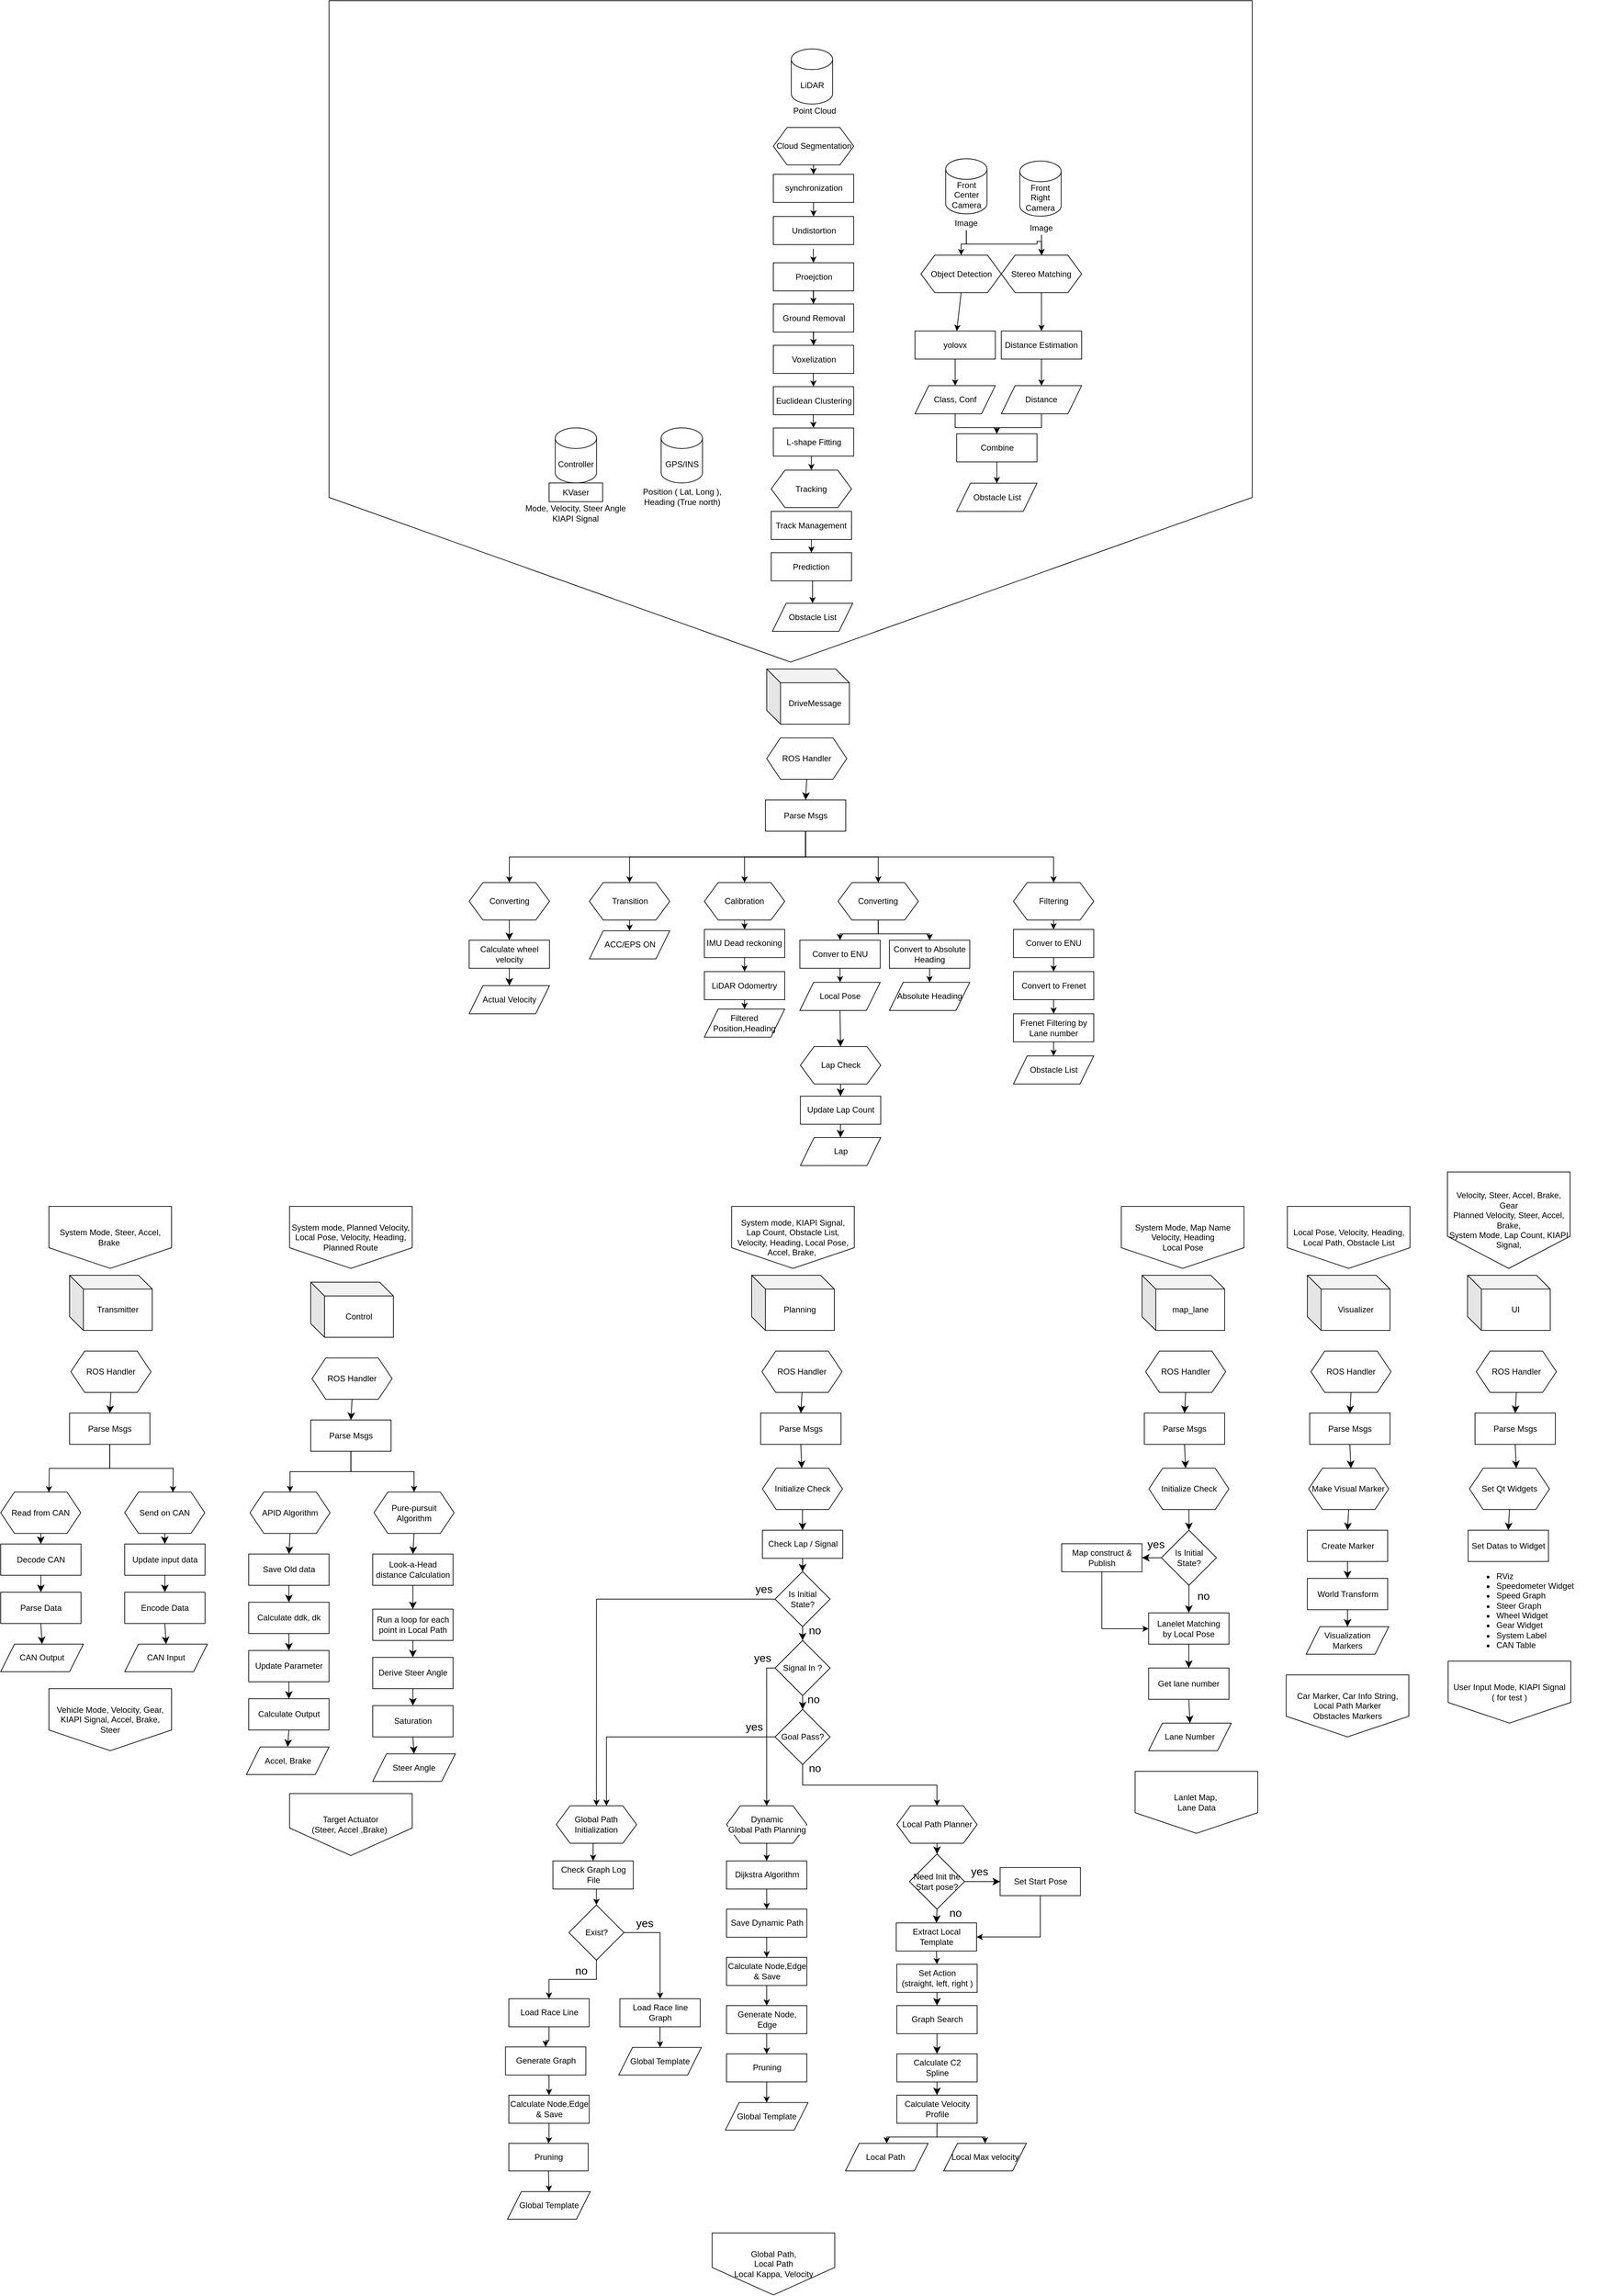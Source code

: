 <mxfile version="24.7.1" type="github">
  <diagram name="페이지-1" id="hgYq2Uir7IqxpZ1pt78Q">
    <mxGraphModel dx="4220" dy="3956" grid="1" gridSize="10" guides="1" tooltips="1" connect="1" arrows="1" fold="1" page="1" pageScale="1" pageWidth="1600" pageHeight="900" math="0" shadow="0">
      <root>
        <mxCell id="0" />
        <mxCell id="1" parent="0" />
        <mxCell id="XxIpFaAC-THrezAwxCm5-1" value="" style="verticalLabelPosition=bottom;verticalAlign=top;html=1;shape=offPageConnector;rounded=0;size=0.249;movable=0;resizable=0;rotatable=0;deletable=0;editable=0;locked=1;connectable=0;" parent="1" vertex="1">
          <mxGeometry x="-3.39" y="-630" width="1340" height="960" as="geometry" />
        </mxCell>
        <mxCell id="XxIpFaAC-THrezAwxCm5-2" value="KVaser" style="rounded=0;whiteSpace=wrap;html=1;" parent="1" vertex="1">
          <mxGeometry x="316.03" y="70" width="77.742" height="27.2" as="geometry" />
        </mxCell>
        <mxCell id="XxIpFaAC-THrezAwxCm5-3" value="Mode, Velocity, Steer Angle&lt;br&gt;KIAPI Signal" style="text;html=1;align=center;verticalAlign=middle;whiteSpace=wrap;rounded=0;" parent="1" vertex="1">
          <mxGeometry x="272.3" y="104" width="165.202" height="20.4" as="geometry" />
        </mxCell>
        <mxCell id="XxIpFaAC-THrezAwxCm5-4" value="&lt;span style=&quot;text-align: left;&quot;&gt;Position ( Lat, Long ),&amp;nbsp;&lt;/span&gt;&lt;div&gt;&lt;span style=&quot;text-align: left;&quot;&gt;Heading (True north)&lt;/span&gt;&lt;span style=&quot;text-align: left;&quot;&gt;&amp;nbsp;&lt;/span&gt;&lt;/div&gt;" style="text;html=1;align=center;verticalAlign=middle;whiteSpace=wrap;rounded=0;" parent="1" vertex="1">
          <mxGeometry x="426.059" y="76.8" width="170.06" height="27.2" as="geometry" />
        </mxCell>
        <mxCell id="XxIpFaAC-THrezAwxCm5-5" value="Point Cloud" style="text;html=1;align=center;verticalAlign=middle;whiteSpace=wrap;rounded=0;" parent="1" vertex="1">
          <mxGeometry x="618.908" y="-480" width="165.202" height="20.4" as="geometry" />
        </mxCell>
        <mxCell id="beJByMkyxtQlN6O2iedv-18" style="edgeStyle=orthogonalEdgeStyle;rounded=0;orthogonalLoop=1;jettySize=auto;html=1;exitX=0.5;exitY=1;exitDx=0;exitDy=0;" edge="1" parent="1" source="XxIpFaAC-THrezAwxCm5-6" target="XxIpFaAC-THrezAwxCm5-7">
          <mxGeometry relative="1" as="geometry" />
        </mxCell>
        <mxCell id="beJByMkyxtQlN6O2iedv-19" style="edgeStyle=orthogonalEdgeStyle;rounded=0;orthogonalLoop=1;jettySize=auto;html=1;exitX=0.5;exitY=1;exitDx=0;exitDy=0;entryX=0.5;entryY=0;entryDx=0;entryDy=0;" edge="1" parent="1" source="XxIpFaAC-THrezAwxCm5-6" target="beJByMkyxtQlN6O2iedv-3">
          <mxGeometry relative="1" as="geometry" />
        </mxCell>
        <mxCell id="XxIpFaAC-THrezAwxCm5-6" value="Image" style="text;html=1;align=center;verticalAlign=middle;whiteSpace=wrap;rounded=0;" parent="1" vertex="1">
          <mxGeometry x="839.038" y="-317.2" width="165.202" height="20.4" as="geometry" />
        </mxCell>
        <mxCell id="XxIpFaAC-THrezAwxCm5-7" value="Object Detection" style="shape=hexagon;perimeter=hexagonPerimeter2;whiteSpace=wrap;html=1;fixedSize=1;" parent="1" vertex="1">
          <mxGeometry x="855.79" y="-260.6" width="116.613" height="54.4" as="geometry" />
        </mxCell>
        <mxCell id="beJByMkyxtQlN6O2iedv-10" style="edgeStyle=orthogonalEdgeStyle;rounded=0;orthogonalLoop=1;jettySize=auto;html=1;exitX=0.5;exitY=1;exitDx=0;exitDy=0;entryX=0.5;entryY=0;entryDx=0;entryDy=0;" edge="1" parent="1" source="XxIpFaAC-THrezAwxCm5-8" target="beJByMkyxtQlN6O2iedv-9">
          <mxGeometry relative="1" as="geometry" />
        </mxCell>
        <mxCell id="XxIpFaAC-THrezAwxCm5-8" value="yolovx" style="rounded=0;whiteSpace=wrap;html=1;" parent="1" vertex="1">
          <mxGeometry x="847.1" y="-150.6" width="116.613" height="40.8" as="geometry" />
        </mxCell>
        <mxCell id="beJByMkyxtQlN6O2iedv-11" style="edgeStyle=orthogonalEdgeStyle;rounded=0;orthogonalLoop=1;jettySize=auto;html=1;exitX=0.5;exitY=1;exitDx=0;exitDy=0;" edge="1" parent="1" source="XxIpFaAC-THrezAwxCm5-9" target="beJByMkyxtQlN6O2iedv-6">
          <mxGeometry relative="1" as="geometry" />
        </mxCell>
        <mxCell id="XxIpFaAC-THrezAwxCm5-9" value="Distance Estimation" style="rounded=0;whiteSpace=wrap;html=1;" parent="1" vertex="1">
          <mxGeometry x="972.4" y="-150.6" width="116.613" height="40.8" as="geometry" />
        </mxCell>
        <mxCell id="XxIpFaAC-THrezAwxCm5-11" value="Obstacle List" style="shape=parallelogram;perimeter=parallelogramPerimeter;whiteSpace=wrap;html=1;fixedSize=1;" parent="1" vertex="1">
          <mxGeometry x="640.093" y="244.6" width="116.613" height="40.8" as="geometry" />
        </mxCell>
        <mxCell id="XxIpFaAC-THrezAwxCm5-12" value="Obstacle List" style="shape=parallelogram;perimeter=parallelogramPerimeter;whiteSpace=wrap;html=1;fixedSize=1;" parent="1" vertex="1">
          <mxGeometry x="907.59" y="70.4" width="116.613" height="40.8" as="geometry" />
        </mxCell>
        <mxCell id="XxIpFaAC-THrezAwxCm5-13" style="edgeStyle=orthogonalEdgeStyle;rounded=0;orthogonalLoop=1;jettySize=auto;html=1;exitX=0.5;exitY=1;exitDx=0;exitDy=0;entryX=0.5;entryY=0;entryDx=0;entryDy=0;" parent="1" source="XxIpFaAC-THrezAwxCm5-14" target="XxIpFaAC-THrezAwxCm5-15" edge="1">
          <mxGeometry relative="1" as="geometry" />
        </mxCell>
        <mxCell id="XxIpFaAC-THrezAwxCm5-14" value="Filtering" style="shape=hexagon;perimeter=hexagonPerimeter2;whiteSpace=wrap;html=1;fixedSize=1;" parent="1" vertex="1">
          <mxGeometry x="989.995" y="650" width="116.613" height="54.4" as="geometry" />
        </mxCell>
        <mxCell id="XxIpFaAC-THrezAwxCm5-15" value="Conver to ENU" style="rounded=0;whiteSpace=wrap;html=1;" parent="1" vertex="1">
          <mxGeometry x="989.995" y="718.0" width="116.613" height="40.8" as="geometry" />
        </mxCell>
        <mxCell id="XxIpFaAC-THrezAwxCm5-16" value="Convert to Frenet" style="rounded=0;whiteSpace=wrap;html=1;" parent="1" vertex="1">
          <mxGeometry x="989.995" y="779.2" width="116.613" height="40.8" as="geometry" />
        </mxCell>
        <mxCell id="XxIpFaAC-THrezAwxCm5-17" value="" style="endArrow=classic;html=1;rounded=0;exitX=0.5;exitY=1;exitDx=0;exitDy=0;" parent="1" source="XxIpFaAC-THrezAwxCm5-15" target="XxIpFaAC-THrezAwxCm5-16" edge="1">
          <mxGeometry width="50" height="50" relative="1" as="geometry">
            <mxPoint x="941.407" y="840.4" as="sourcePoint" />
            <mxPoint x="989.995" y="806.4" as="targetPoint" />
          </mxGeometry>
        </mxCell>
        <mxCell id="XxIpFaAC-THrezAwxCm5-18" value="" style="endArrow=classic;html=1;rounded=0;exitX=0.5;exitY=1;exitDx=0;exitDy=0;" parent="1" target="XxIpFaAC-THrezAwxCm5-20" edge="1">
          <mxGeometry width="50" height="50" relative="1" as="geometry">
            <mxPoint x="1048.302" y="820" as="sourcePoint" />
            <mxPoint x="989.995" y="867.6" as="targetPoint" />
          </mxGeometry>
        </mxCell>
        <mxCell id="XxIpFaAC-THrezAwxCm5-19" style="edgeStyle=orthogonalEdgeStyle;rounded=0;orthogonalLoop=1;jettySize=auto;html=1;exitX=0.5;exitY=1;exitDx=0;exitDy=0;entryX=0.5;entryY=0;entryDx=0;entryDy=0;" parent="1" source="XxIpFaAC-THrezAwxCm5-20" target="XxIpFaAC-THrezAwxCm5-21" edge="1">
          <mxGeometry relative="1" as="geometry" />
        </mxCell>
        <mxCell id="XxIpFaAC-THrezAwxCm5-20" value="Frenet Filtering by&lt;div&gt;Lane number&lt;/div&gt;" style="rounded=0;whiteSpace=wrap;html=1;" parent="1" vertex="1">
          <mxGeometry x="989.995" y="840.4" width="116.613" height="40.8" as="geometry" />
        </mxCell>
        <mxCell id="XxIpFaAC-THrezAwxCm5-21" value="Obstacle List" style="shape=parallelogram;perimeter=parallelogramPerimeter;whiteSpace=wrap;html=1;fixedSize=1;" parent="1" vertex="1">
          <mxGeometry x="989.995" y="901.6" width="116.613" height="40.8" as="geometry" />
        </mxCell>
        <mxCell id="XxIpFaAC-THrezAwxCm5-22" value="" style="endArrow=classic;html=1;rounded=0;exitX=0.5;exitY=1;exitDx=0;exitDy=0;" parent="1" source="XxIpFaAC-THrezAwxCm5-7" target="XxIpFaAC-THrezAwxCm5-8" edge="1">
          <mxGeometry width="50" height="50" relative="1" as="geometry">
            <mxPoint x="358.01" y="-232.2" as="sourcePoint" />
            <mxPoint x="610.671" y="-225.4" as="targetPoint" />
          </mxGeometry>
        </mxCell>
        <mxCell id="XxIpFaAC-THrezAwxCm5-23" value="Cloud Segmentation" style="shape=hexagon;perimeter=hexagonPerimeter2;whiteSpace=wrap;html=1;fixedSize=1;" parent="1" vertex="1">
          <mxGeometry x="641.513" y="-446" width="116.613" height="54.4" as="geometry" />
        </mxCell>
        <mxCell id="XxIpFaAC-THrezAwxCm5-24" value="synchronization" style="rounded=0;whiteSpace=wrap;html=1;" parent="1" vertex="1">
          <mxGeometry x="641.513" y="-378" width="116.613" height="40.8" as="geometry" />
        </mxCell>
        <mxCell id="XxIpFaAC-THrezAwxCm5-25" value="Undistortion" style="rounded=0;whiteSpace=wrap;html=1;" parent="1" vertex="1">
          <mxGeometry x="641.513" y="-316.8" width="116.613" height="40.8" as="geometry" />
        </mxCell>
        <mxCell id="XxIpFaAC-THrezAwxCm5-26" value="" style="endArrow=classic;html=1;rounded=0;exitX=0.5;exitY=1;exitDx=0;exitDy=0;" parent="1" source="XxIpFaAC-THrezAwxCm5-24" target="XxIpFaAC-THrezAwxCm5-25" edge="1">
          <mxGeometry width="50" height="50" relative="1" as="geometry">
            <mxPoint x="592.924" y="-255.6" as="sourcePoint" />
            <mxPoint x="641.513" y="-289.6" as="targetPoint" />
          </mxGeometry>
        </mxCell>
        <mxCell id="XxIpFaAC-THrezAwxCm5-27" value="" style="endArrow=classic;html=1;rounded=0;exitX=0.5;exitY=1;exitDx=0;exitDy=0;entryX=0.5;entryY=0;entryDx=0;entryDy=0;" parent="1" source="XxIpFaAC-THrezAwxCm5-23" target="XxIpFaAC-THrezAwxCm5-24" edge="1">
          <mxGeometry width="50" height="50" relative="1" as="geometry">
            <mxPoint x="913.61" y="-126.4" as="sourcePoint" />
            <mxPoint x="1122.541" y="-24.4" as="targetPoint" />
          </mxGeometry>
        </mxCell>
        <mxCell id="XxIpFaAC-THrezAwxCm5-28" style="edgeStyle=orthogonalEdgeStyle;rounded=0;orthogonalLoop=1;jettySize=auto;html=1;exitX=0.5;exitY=1;exitDx=0;exitDy=0;entryX=0.5;entryY=0;entryDx=0;entryDy=0;" parent="1" source="XxIpFaAC-THrezAwxCm5-30" target="XxIpFaAC-THrezAwxCm5-32" edge="1">
          <mxGeometry relative="1" as="geometry">
            <mxPoint x="793.772" y="720.0" as="sourcePoint" />
          </mxGeometry>
        </mxCell>
        <mxCell id="XxIpFaAC-THrezAwxCm5-29" style="edgeStyle=orthogonalEdgeStyle;rounded=0;orthogonalLoop=1;jettySize=auto;html=1;exitX=0.5;exitY=1;exitDx=0;exitDy=0;entryX=0.5;entryY=0;entryDx=0;entryDy=0;" parent="1" source="XxIpFaAC-THrezAwxCm5-30" target="XxIpFaAC-THrezAwxCm5-39" edge="1">
          <mxGeometry relative="1" as="geometry" />
        </mxCell>
        <mxCell id="XxIpFaAC-THrezAwxCm5-30" value="Converting" style="shape=hexagon;perimeter=hexagonPerimeter2;whiteSpace=wrap;html=1;fixedSize=1;" parent="1" vertex="1">
          <mxGeometry x="735.465" y="650" width="116.613" height="54.4" as="geometry" />
        </mxCell>
        <mxCell id="XxIpFaAC-THrezAwxCm5-31" style="edgeStyle=orthogonalEdgeStyle;rounded=0;orthogonalLoop=1;jettySize=auto;html=1;exitX=0.5;exitY=1;exitDx=0;exitDy=0;entryX=0.5;entryY=0;entryDx=0;entryDy=0;" parent="1" source="XxIpFaAC-THrezAwxCm5-32" target="XxIpFaAC-THrezAwxCm5-34" edge="1">
          <mxGeometry relative="1" as="geometry" />
        </mxCell>
        <mxCell id="XxIpFaAC-THrezAwxCm5-32" value="Conver to ENU" style="rounded=0;whiteSpace=wrap;html=1;" parent="1" vertex="1">
          <mxGeometry x="679.995" y="733.6" width="116.613" height="40.8" as="geometry" />
        </mxCell>
        <mxCell id="XxIpFaAC-THrezAwxCm5-33" style="edgeStyle=none;curved=1;rounded=0;orthogonalLoop=1;jettySize=auto;html=1;exitX=0.5;exitY=1;exitDx=0;exitDy=0;entryX=0.5;entryY=0;entryDx=0;entryDy=0;fontSize=12;startSize=8;endSize=8;" parent="1" source="XxIpFaAC-THrezAwxCm5-34" target="XxIpFaAC-THrezAwxCm5-100" edge="1">
          <mxGeometry relative="1" as="geometry" />
        </mxCell>
        <mxCell id="XxIpFaAC-THrezAwxCm5-34" value="Local Pose" style="shape=parallelogram;perimeter=parallelogramPerimeter;whiteSpace=wrap;html=1;fixedSize=1;" parent="1" vertex="1">
          <mxGeometry x="679.995" y="794.8" width="116.613" height="40.8" as="geometry" />
        </mxCell>
        <mxCell id="XxIpFaAC-THrezAwxCm5-35" style="edgeStyle=orthogonalEdgeStyle;rounded=0;orthogonalLoop=1;jettySize=auto;html=1;exitX=0.5;exitY=1;exitDx=0;exitDy=0;entryX=0.5;entryY=0;entryDx=0;entryDy=0;" parent="1" source="XxIpFaAC-THrezAwxCm5-36" target="XxIpFaAC-THrezAwxCm5-37" edge="1">
          <mxGeometry relative="1" as="geometry" />
        </mxCell>
        <mxCell id="XxIpFaAC-THrezAwxCm5-36" value="Transition" style="shape=hexagon;perimeter=hexagonPerimeter2;whiteSpace=wrap;html=1;fixedSize=1;" parent="1" vertex="1">
          <mxGeometry x="374.525" y="650" width="116.613" height="54.4" as="geometry" />
        </mxCell>
        <mxCell id="XxIpFaAC-THrezAwxCm5-37" value="ACC/EPS ON" style="shape=parallelogram;perimeter=parallelogramPerimeter;whiteSpace=wrap;html=1;fixedSize=1;" parent="1" vertex="1">
          <mxGeometry x="374.525" y="720.0" width="116.613" height="40.8" as="geometry" />
        </mxCell>
        <mxCell id="XxIpFaAC-THrezAwxCm5-38" style="edgeStyle=orthogonalEdgeStyle;rounded=0;orthogonalLoop=1;jettySize=auto;html=1;exitX=0.5;exitY=1;exitDx=0;exitDy=0;entryX=0.5;entryY=0;entryDx=0;entryDy=0;" parent="1" source="XxIpFaAC-THrezAwxCm5-39" target="XxIpFaAC-THrezAwxCm5-40" edge="1">
          <mxGeometry relative="1" as="geometry" />
        </mxCell>
        <mxCell id="XxIpFaAC-THrezAwxCm5-39" value="Convert to Absolute Heading" style="rounded=0;whiteSpace=wrap;html=1;" parent="1" vertex="1">
          <mxGeometry x="809.995" y="733.6" width="116.613" height="40.8" as="geometry" />
        </mxCell>
        <mxCell id="XxIpFaAC-THrezAwxCm5-40" value="Absolute Heading" style="shape=parallelogram;perimeter=parallelogramPerimeter;whiteSpace=wrap;html=1;fixedSize=1;" parent="1" vertex="1">
          <mxGeometry x="809.995" y="794.8" width="116.613" height="40.8" as="geometry" />
        </mxCell>
        <mxCell id="XxIpFaAC-THrezAwxCm5-41" value="Planning" style="shape=cube;whiteSpace=wrap;html=1;boundedLbl=1;backgroundOutline=1;darkOpacity=0.05;darkOpacity2=0.1;" parent="1" vertex="1">
          <mxGeometry x="610" y="1220" width="120" height="80" as="geometry" />
        </mxCell>
        <mxCell id="XxIpFaAC-THrezAwxCm5-42" value="&lt;span style=&quot;caret-color: rgb(0, 0, 0); color: rgb(0, 0, 0); font-family: Helvetica; font-size: 12px; font-style: normal; font-variant-caps: normal; font-weight: 400; letter-spacing: normal; orphans: auto; text-align: center; text-indent: 0px; text-transform: none; white-space: normal; widows: auto; word-spacing: 0px; -webkit-text-stroke-width: 0px; background-color: rgb(255, 255, 255); text-decoration: none; display: inline !important; float: none;&quot;&gt;Controller&lt;/span&gt;" style="shape=cylinder3;whiteSpace=wrap;html=1;boundedLbl=1;backgroundOutline=1;size=15;" parent="1" vertex="1">
          <mxGeometry x="324.9" y="-10.0" width="60" height="80" as="geometry" />
        </mxCell>
        <mxCell id="XxIpFaAC-THrezAwxCm5-43" value="&lt;span style=&quot;caret-color: rgb(0, 0, 0); color: rgb(0, 0, 0); font-family: Helvetica; font-size: 12px; font-style: normal; font-variant-caps: normal; font-weight: 400; letter-spacing: normal; orphans: auto; text-align: center; text-indent: 0px; text-transform: none; white-space: normal; widows: auto; word-spacing: 0px; -webkit-text-stroke-width: 0px; background-color: rgb(255, 255, 255); text-decoration: none; display: inline !important; float: none;&quot;&gt;GPS/INS&lt;/span&gt;" style="shape=cylinder3;whiteSpace=wrap;html=1;boundedLbl=1;backgroundOutline=1;size=15;" parent="1" vertex="1">
          <mxGeometry x="478.66" y="-10.0" width="60" height="80" as="geometry" />
        </mxCell>
        <mxCell id="XxIpFaAC-THrezAwxCm5-44" value="LiDAR" style="shape=cylinder3;whiteSpace=wrap;html=1;boundedLbl=1;backgroundOutline=1;size=15;" parent="1" vertex="1">
          <mxGeometry x="667.55" y="-560" width="60" height="80" as="geometry" />
        </mxCell>
        <mxCell id="XxIpFaAC-THrezAwxCm5-45" value="Front Center Camera" style="shape=cylinder3;whiteSpace=wrap;html=1;boundedLbl=1;backgroundOutline=1;size=15;" parent="1" vertex="1">
          <mxGeometry x="891.64" y="-400.6" width="60" height="80" as="geometry" />
        </mxCell>
        <mxCell id="XxIpFaAC-THrezAwxCm5-46" value="map_lane" style="shape=cube;whiteSpace=wrap;html=1;boundedLbl=1;backgroundOutline=1;darkOpacity=0.05;darkOpacity2=0.1;" parent="1" vertex="1">
          <mxGeometry x="1176.61" y="1220" width="120" height="80" as="geometry" />
        </mxCell>
        <mxCell id="XxIpFaAC-THrezAwxCm5-47" value="Control" style="shape=cube;whiteSpace=wrap;html=1;boundedLbl=1;backgroundOutline=1;darkOpacity=0.05;darkOpacity2=0.1;" parent="1" vertex="1">
          <mxGeometry x="-30.0" y="1230" width="120" height="80" as="geometry" />
        </mxCell>
        <mxCell id="XxIpFaAC-THrezAwxCm5-48" value="Transmitter" style="shape=cube;whiteSpace=wrap;html=1;boundedLbl=1;backgroundOutline=1;darkOpacity=0.05;darkOpacity2=0.1;" parent="1" vertex="1">
          <mxGeometry x="-380" y="1220" width="120" height="80" as="geometry" />
        </mxCell>
        <mxCell id="XxIpFaAC-THrezAwxCm5-49" value="Visualizer" style="shape=cube;whiteSpace=wrap;html=1;boundedLbl=1;backgroundOutline=1;darkOpacity=0.05;darkOpacity2=0.1;" parent="1" vertex="1">
          <mxGeometry x="1416.61" y="1220" width="120" height="80" as="geometry" />
        </mxCell>
        <mxCell id="XxIpFaAC-THrezAwxCm5-50" value="UI" style="shape=cube;whiteSpace=wrap;html=1;boundedLbl=1;backgroundOutline=1;darkOpacity=0.05;darkOpacity2=0.1;" parent="1" vertex="1">
          <mxGeometry x="1649.21" y="1220" width="120" height="80" as="geometry" />
        </mxCell>
        <mxCell id="XxIpFaAC-THrezAwxCm5-51" style="edgeStyle=orthogonalEdgeStyle;rounded=0;orthogonalLoop=1;jettySize=auto;html=1;exitX=0.5;exitY=1;exitDx=0;exitDy=0;entryX=0.5;entryY=0;entryDx=0;entryDy=0;" parent="1" source="XxIpFaAC-THrezAwxCm5-52" target="XxIpFaAC-THrezAwxCm5-76" edge="1">
          <mxGeometry relative="1" as="geometry" />
        </mxCell>
        <mxCell id="XxIpFaAC-THrezAwxCm5-52" value="&lt;span style=&quot;background-color: rgb(251, 251, 251);&quot;&gt;Global Path Initialization&lt;/span&gt;" style="shape=hexagon;perimeter=hexagonPerimeter2;whiteSpace=wrap;html=1;fixedSize=1;" parent="1" vertex="1">
          <mxGeometry x="326.444" y="1990" width="116.613" height="54.4" as="geometry" />
        </mxCell>
        <mxCell id="XxIpFaAC-THrezAwxCm5-53" style="edgeStyle=none;curved=1;rounded=0;orthogonalLoop=1;jettySize=auto;html=1;exitX=0.5;exitY=1;exitDx=0;exitDy=0;entryX=0.5;entryY=0;entryDx=0;entryDy=0;fontSize=12;startSize=8;endSize=8;" parent="1" source="XxIpFaAC-THrezAwxCm5-54" target="XxIpFaAC-THrezAwxCm5-127" edge="1">
          <mxGeometry relative="1" as="geometry" />
        </mxCell>
        <mxCell id="XxIpFaAC-THrezAwxCm5-54" value="&lt;span style=&quot;background-color: rgb(251, 251, 251);&quot;&gt;Local Path Planner&lt;/span&gt;" style="shape=hexagon;perimeter=hexagonPerimeter2;whiteSpace=wrap;html=1;fixedSize=1;" parent="1" vertex="1">
          <mxGeometry x="820.734" y="1990" width="116.613" height="54.4" as="geometry" />
        </mxCell>
        <mxCell id="XxIpFaAC-THrezAwxCm5-55" style="edgeStyle=orthogonalEdgeStyle;rounded=0;orthogonalLoop=1;jettySize=auto;html=1;exitX=0.5;exitY=1;exitDx=0;exitDy=0;entryX=0.5;entryY=0;entryDx=0;entryDy=0;" parent="1" source="XxIpFaAC-THrezAwxCm5-56" target="XxIpFaAC-THrezAwxCm5-62" edge="1">
          <mxGeometry relative="1" as="geometry" />
        </mxCell>
        <mxCell id="XxIpFaAC-THrezAwxCm5-56" value="&lt;span style=&quot;background-color: rgb(251, 251, 251);&quot;&gt;Dynamic&lt;/span&gt;&lt;div&gt;&lt;span style=&quot;background-color: rgb(251, 251, 251);&quot;&gt;Global Path Planning&lt;/span&gt;&lt;/div&gt;" style="shape=hexagon;perimeter=hexagonPerimeter2;whiteSpace=wrap;html=1;fixedSize=1;" parent="1" vertex="1">
          <mxGeometry x="573.524" y="1990" width="116.613" height="54.4" as="geometry" />
        </mxCell>
        <mxCell id="XxIpFaAC-THrezAwxCm5-57" style="edgeStyle=orthogonalEdgeStyle;rounded=0;orthogonalLoop=1;jettySize=auto;html=1;exitX=0.5;exitY=1;exitDx=0;exitDy=0;" parent="1" source="XxIpFaAC-THrezAwxCm5-58" target="XxIpFaAC-THrezAwxCm5-60" edge="1">
          <mxGeometry relative="1" as="geometry" />
        </mxCell>
        <mxCell id="XxIpFaAC-THrezAwxCm5-58" value="Calculate Node,Edge &amp;amp; Save" style="rounded=0;whiteSpace=wrap;html=1;" parent="1" vertex="1">
          <mxGeometry x="257.585" y="2410" width="116.613" height="40.8" as="geometry" />
        </mxCell>
        <mxCell id="XxIpFaAC-THrezAwxCm5-59" style="edgeStyle=orthogonalEdgeStyle;rounded=0;orthogonalLoop=1;jettySize=auto;html=1;exitX=0.5;exitY=1;exitDx=0;exitDy=0;entryX=0.5;entryY=0;entryDx=0;entryDy=0;" parent="1" source="XxIpFaAC-THrezAwxCm5-60" edge="1">
          <mxGeometry relative="1" as="geometry">
            <mxPoint x="315.882" y="2550" as="targetPoint" />
          </mxGeometry>
        </mxCell>
        <mxCell id="XxIpFaAC-THrezAwxCm5-60" value="Pruning" style="rounded=0;whiteSpace=wrap;html=1;" parent="1" vertex="1">
          <mxGeometry x="257.58" y="2480" width="115.15" height="40" as="geometry" />
        </mxCell>
        <mxCell id="XxIpFaAC-THrezAwxCm5-61" style="edgeStyle=orthogonalEdgeStyle;rounded=0;orthogonalLoop=1;jettySize=auto;html=1;exitX=0.5;exitY=1;exitDx=0;exitDy=0;entryX=0.5;entryY=0;entryDx=0;entryDy=0;" parent="1" source="XxIpFaAC-THrezAwxCm5-62" target="XxIpFaAC-THrezAwxCm5-70" edge="1">
          <mxGeometry relative="1" as="geometry" />
        </mxCell>
        <mxCell id="XxIpFaAC-THrezAwxCm5-62" value="Dijkstra Algorithm" style="rounded=0;whiteSpace=wrap;html=1;" parent="1" vertex="1">
          <mxGeometry x="573.525" y="2070" width="116.613" height="40.8" as="geometry" />
        </mxCell>
        <mxCell id="XxIpFaAC-THrezAwxCm5-63" style="edgeStyle=orthogonalEdgeStyle;rounded=0;orthogonalLoop=1;jettySize=auto;html=1;exitX=0.5;exitY=1;exitDx=0;exitDy=0;" parent="1" source="XxIpFaAC-THrezAwxCm5-64" target="XxIpFaAC-THrezAwxCm5-72" edge="1">
          <mxGeometry relative="1" as="geometry" />
        </mxCell>
        <mxCell id="XxIpFaAC-THrezAwxCm5-64" value="Load Race Line" style="rounded=0;whiteSpace=wrap;html=1;" parent="1" vertex="1">
          <mxGeometry x="257.585" y="2270" width="116.613" height="40.8" as="geometry" />
        </mxCell>
        <mxCell id="XxIpFaAC-THrezAwxCm5-65" style="edgeStyle=orthogonalEdgeStyle;rounded=0;orthogonalLoop=1;jettySize=auto;html=1;exitX=0.5;exitY=1;exitDx=0;exitDy=0;entryX=0.5;entryY=0;entryDx=0;entryDy=0;" parent="1" source="XxIpFaAC-THrezAwxCm5-66" target="XxIpFaAC-THrezAwxCm5-68" edge="1">
          <mxGeometry relative="1" as="geometry" />
        </mxCell>
        <mxCell id="XxIpFaAC-THrezAwxCm5-66" value="Generate Node, Edge" style="rounded=0;whiteSpace=wrap;html=1;" parent="1" vertex="1">
          <mxGeometry x="573.535" y="2280" width="116.613" height="40.8" as="geometry" />
        </mxCell>
        <mxCell id="XxIpFaAC-THrezAwxCm5-67" style="edgeStyle=orthogonalEdgeStyle;rounded=0;orthogonalLoop=1;jettySize=auto;html=1;exitX=0.5;exitY=1;exitDx=0;exitDy=0;" parent="1" source="XxIpFaAC-THrezAwxCm5-68" target="XxIpFaAC-THrezAwxCm5-84" edge="1">
          <mxGeometry relative="1" as="geometry" />
        </mxCell>
        <mxCell id="XxIpFaAC-THrezAwxCm5-68" value="Pruning" style="rounded=0;whiteSpace=wrap;html=1;" parent="1" vertex="1">
          <mxGeometry x="573.525" y="2350" width="116.613" height="40.8" as="geometry" />
        </mxCell>
        <mxCell id="XxIpFaAC-THrezAwxCm5-69" style="edgeStyle=orthogonalEdgeStyle;rounded=0;orthogonalLoop=1;jettySize=auto;html=1;exitX=0.5;exitY=1;exitDx=0;exitDy=0;entryX=0.5;entryY=0;entryDx=0;entryDy=0;" parent="1" source="XxIpFaAC-THrezAwxCm5-70" target="XxIpFaAC-THrezAwxCm5-74" edge="1">
          <mxGeometry relative="1" as="geometry" />
        </mxCell>
        <mxCell id="XxIpFaAC-THrezAwxCm5-70" value="Save Dynamic Path" style="rounded=0;whiteSpace=wrap;html=1;" parent="1" vertex="1">
          <mxGeometry x="573.535" y="2140" width="116.613" height="40.8" as="geometry" />
        </mxCell>
        <mxCell id="XxIpFaAC-THrezAwxCm5-71" style="edgeStyle=orthogonalEdgeStyle;rounded=0;orthogonalLoop=1;jettySize=auto;html=1;exitX=0.5;exitY=1;exitDx=0;exitDy=0;entryX=0.5;entryY=0;entryDx=0;entryDy=0;" parent="1" source="XxIpFaAC-THrezAwxCm5-72" target="XxIpFaAC-THrezAwxCm5-58" edge="1">
          <mxGeometry relative="1" as="geometry" />
        </mxCell>
        <mxCell id="XxIpFaAC-THrezAwxCm5-72" value="Generate Graph" style="rounded=0;whiteSpace=wrap;html=1;" parent="1" vertex="1">
          <mxGeometry x="252.725" y="2340" width="116.613" height="40.8" as="geometry" />
        </mxCell>
        <mxCell id="XxIpFaAC-THrezAwxCm5-73" style="edgeStyle=orthogonalEdgeStyle;rounded=0;orthogonalLoop=1;jettySize=auto;html=1;exitX=0.5;exitY=1;exitDx=0;exitDy=0;entryX=0.5;entryY=0;entryDx=0;entryDy=0;" parent="1" source="XxIpFaAC-THrezAwxCm5-74" target="XxIpFaAC-THrezAwxCm5-66" edge="1">
          <mxGeometry relative="1" as="geometry" />
        </mxCell>
        <mxCell id="XxIpFaAC-THrezAwxCm5-74" value="Calculate Node,Edge &amp;amp; Save" style="rounded=0;whiteSpace=wrap;html=1;" parent="1" vertex="1">
          <mxGeometry x="573.535" y="2210" width="116.613" height="40.8" as="geometry" />
        </mxCell>
        <mxCell id="XxIpFaAC-THrezAwxCm5-75" style="edgeStyle=orthogonalEdgeStyle;rounded=0;orthogonalLoop=1;jettySize=auto;html=1;exitX=0.5;exitY=1;exitDx=0;exitDy=0;entryX=0.5;entryY=0;entryDx=0;entryDy=0;" parent="1" source="XxIpFaAC-THrezAwxCm5-76" target="XxIpFaAC-THrezAwxCm5-79" edge="1">
          <mxGeometry relative="1" as="geometry" />
        </mxCell>
        <mxCell id="XxIpFaAC-THrezAwxCm5-76" value="Check Graph Log File" style="rounded=0;whiteSpace=wrap;html=1;" parent="1" vertex="1">
          <mxGeometry x="321.585" y="2070" width="116.613" height="40.8" as="geometry" />
        </mxCell>
        <mxCell id="XxIpFaAC-THrezAwxCm5-77" style="edgeStyle=orthogonalEdgeStyle;rounded=0;orthogonalLoop=1;jettySize=auto;html=1;exitX=0.5;exitY=1;exitDx=0;exitDy=0;entryX=0.5;entryY=0;entryDx=0;entryDy=0;" parent="1" source="XxIpFaAC-THrezAwxCm5-79" target="XxIpFaAC-THrezAwxCm5-64" edge="1">
          <mxGeometry relative="1" as="geometry" />
        </mxCell>
        <mxCell id="XxIpFaAC-THrezAwxCm5-78" style="edgeStyle=orthogonalEdgeStyle;rounded=0;orthogonalLoop=1;jettySize=auto;html=1;exitX=1;exitY=0.5;exitDx=0;exitDy=0;" parent="1" source="XxIpFaAC-THrezAwxCm5-79" target="XxIpFaAC-THrezAwxCm5-81" edge="1">
          <mxGeometry relative="1" as="geometry" />
        </mxCell>
        <mxCell id="XxIpFaAC-THrezAwxCm5-79" value="Exist?" style="rhombus;whiteSpace=wrap;html=1;" parent="1" vertex="1">
          <mxGeometry x="344.73" y="2134" width="80" height="80" as="geometry" />
        </mxCell>
        <mxCell id="XxIpFaAC-THrezAwxCm5-80" style="edgeStyle=orthogonalEdgeStyle;rounded=0;orthogonalLoop=1;jettySize=auto;html=1;exitX=0.5;exitY=1;exitDx=0;exitDy=0;entryX=0.5;entryY=0;entryDx=0;entryDy=0;" parent="1" source="XxIpFaAC-THrezAwxCm5-81" target="XxIpFaAC-THrezAwxCm5-85" edge="1">
          <mxGeometry relative="1" as="geometry" />
        </mxCell>
        <mxCell id="XxIpFaAC-THrezAwxCm5-81" value="Load Race line Graph" style="rounded=0;whiteSpace=wrap;html=1;" parent="1" vertex="1">
          <mxGeometry x="418.755" y="2270" width="116.613" height="40.8" as="geometry" />
        </mxCell>
        <mxCell id="XxIpFaAC-THrezAwxCm5-82" style="edgeStyle=orthogonalEdgeStyle;rounded=0;orthogonalLoop=1;jettySize=auto;html=1;exitX=0.5;exitY=1;exitDx=0;exitDy=0;entryX=0.5;entryY=0;entryDx=0;entryDy=0;" parent="1" source="XxIpFaAC-THrezAwxCm5-119" target="XxIpFaAC-THrezAwxCm5-54" edge="1">
          <mxGeometry relative="1" as="geometry" />
        </mxCell>
        <mxCell id="XxIpFaAC-THrezAwxCm5-83" value="Global Template" style="shape=parallelogram;perimeter=parallelogramPerimeter;whiteSpace=wrap;html=1;fixedSize=1;" parent="1" vertex="1">
          <mxGeometry x="255.73" y="2550" width="120" height="40" as="geometry" />
        </mxCell>
        <mxCell id="XxIpFaAC-THrezAwxCm5-84" value="Global Template" style="shape=parallelogram;perimeter=parallelogramPerimeter;whiteSpace=wrap;html=1;fixedSize=1;" parent="1" vertex="1">
          <mxGeometry x="571.83" y="2420.8" width="120" height="40" as="geometry" />
        </mxCell>
        <mxCell id="XxIpFaAC-THrezAwxCm5-85" value="Global Template" style="shape=parallelogram;perimeter=parallelogramPerimeter;whiteSpace=wrap;html=1;fixedSize=1;" parent="1" vertex="1">
          <mxGeometry x="417.06" y="2340.8" width="120" height="40" as="geometry" />
        </mxCell>
        <mxCell id="XxIpFaAC-THrezAwxCm5-86" style="edgeStyle=orthogonalEdgeStyle;rounded=0;orthogonalLoop=1;jettySize=auto;html=1;exitX=0.5;exitY=1;exitDx=0;exitDy=0;entryX=0.5;entryY=0;entryDx=0;entryDy=0;" parent="1" source="XxIpFaAC-THrezAwxCm5-87" target="XxIpFaAC-THrezAwxCm5-89" edge="1">
          <mxGeometry relative="1" as="geometry" />
        </mxCell>
        <mxCell id="XxIpFaAC-THrezAwxCm5-87" value="Extract Local Template" style="rounded=0;whiteSpace=wrap;html=1;" parent="1" vertex="1">
          <mxGeometry x="819.885" y="2160" width="116.613" height="40.8" as="geometry" />
        </mxCell>
        <mxCell id="XxIpFaAC-THrezAwxCm5-88" style="edgeStyle=none;curved=1;rounded=0;orthogonalLoop=1;jettySize=auto;html=1;exitX=0.5;exitY=1;exitDx=0;exitDy=0;entryX=0.5;entryY=0;entryDx=0;entryDy=0;fontSize=12;startSize=8;endSize=8;" parent="1" source="XxIpFaAC-THrezAwxCm5-89" target="XxIpFaAC-THrezAwxCm5-93" edge="1">
          <mxGeometry relative="1" as="geometry" />
        </mxCell>
        <mxCell id="XxIpFaAC-THrezAwxCm5-89" value="Set Action&lt;br&gt;(straight, left, right )" style="rounded=0;whiteSpace=wrap;html=1;" parent="1" vertex="1">
          <mxGeometry x="820.735" y="2220" width="116.613" height="40.8" as="geometry" />
        </mxCell>
        <mxCell id="XxIpFaAC-THrezAwxCm5-90" value="no" style="text;html=1;align=center;verticalAlign=middle;whiteSpace=wrap;rounded=0;fontSize=16;" parent="1" vertex="1">
          <mxGeometry x="332.73" y="2214" width="60" height="30" as="geometry" />
        </mxCell>
        <mxCell id="XxIpFaAC-THrezAwxCm5-91" value="yes" style="text;html=1;align=center;verticalAlign=middle;whiteSpace=wrap;rounded=0;fontSize=16;" parent="1" vertex="1">
          <mxGeometry x="424.73" y="2145.4" width="60" height="30" as="geometry" />
        </mxCell>
        <mxCell id="XxIpFaAC-THrezAwxCm5-92" style="edgeStyle=none;curved=1;rounded=0;orthogonalLoop=1;jettySize=auto;html=1;exitX=0.5;exitY=1;exitDx=0;exitDy=0;entryX=0.5;entryY=0;entryDx=0;entryDy=0;fontSize=12;startSize=8;endSize=8;" parent="1" source="XxIpFaAC-THrezAwxCm5-93" target="XxIpFaAC-THrezAwxCm5-98" edge="1">
          <mxGeometry relative="1" as="geometry" />
        </mxCell>
        <mxCell id="XxIpFaAC-THrezAwxCm5-93" value="Graph Search" style="rounded=0;whiteSpace=wrap;html=1;" parent="1" vertex="1">
          <mxGeometry x="820.735" y="2280" width="116.613" height="40.8" as="geometry" />
        </mxCell>
        <mxCell id="XxIpFaAC-THrezAwxCm5-94" value="Calculate Velocity Profile" style="rounded=0;whiteSpace=wrap;html=1;" parent="1" vertex="1">
          <mxGeometry x="820.735" y="2410" width="116.613" height="40.8" as="geometry" />
        </mxCell>
        <mxCell id="XxIpFaAC-THrezAwxCm5-95" value="Local Path&amp;nbsp;" style="shape=parallelogram;perimeter=parallelogramPerimeter;whiteSpace=wrap;html=1;fixedSize=1;" parent="1" vertex="1">
          <mxGeometry x="746.12" y="2480" width="120" height="40" as="geometry" />
        </mxCell>
        <mxCell id="XxIpFaAC-THrezAwxCm5-96" value="Local Max velocity" style="shape=parallelogram;perimeter=parallelogramPerimeter;whiteSpace=wrap;html=1;fixedSize=1;" parent="1" vertex="1">
          <mxGeometry x="888.76" y="2480" width="120" height="40" as="geometry" />
        </mxCell>
        <mxCell id="XxIpFaAC-THrezAwxCm5-97" style="edgeStyle=none;curved=1;rounded=0;orthogonalLoop=1;jettySize=auto;html=1;exitX=0.5;exitY=1;exitDx=0;exitDy=0;entryX=0.5;entryY=0;entryDx=0;entryDy=0;fontSize=12;startSize=8;endSize=8;" parent="1" source="XxIpFaAC-THrezAwxCm5-98" target="XxIpFaAC-THrezAwxCm5-94" edge="1">
          <mxGeometry relative="1" as="geometry" />
        </mxCell>
        <mxCell id="XxIpFaAC-THrezAwxCm5-98" value="Calculate C2&lt;div&gt;Spline&lt;/div&gt;" style="rounded=0;whiteSpace=wrap;html=1;" parent="1" vertex="1">
          <mxGeometry x="820.735" y="2350" width="116.613" height="40.8" as="geometry" />
        </mxCell>
        <mxCell id="XxIpFaAC-THrezAwxCm5-99" style="edgeStyle=none;curved=1;rounded=0;orthogonalLoop=1;jettySize=auto;html=1;exitX=0.5;exitY=1;exitDx=0;exitDy=0;entryX=0.5;entryY=0;entryDx=0;entryDy=0;fontSize=12;startSize=8;endSize=8;" parent="1" source="XxIpFaAC-THrezAwxCm5-100" target="XxIpFaAC-THrezAwxCm5-102" edge="1">
          <mxGeometry relative="1" as="geometry" />
        </mxCell>
        <mxCell id="XxIpFaAC-THrezAwxCm5-100" value="Lap Check" style="shape=hexagon;perimeter=hexagonPerimeter2;whiteSpace=wrap;html=1;fixedSize=1;" parent="1" vertex="1">
          <mxGeometry x="680.755" y="888" width="116.613" height="54.4" as="geometry" />
        </mxCell>
        <mxCell id="XxIpFaAC-THrezAwxCm5-101" style="edgeStyle=none;curved=1;rounded=0;orthogonalLoop=1;jettySize=auto;html=1;exitX=0.5;exitY=1;exitDx=0;exitDy=0;entryX=0.5;entryY=0;entryDx=0;entryDy=0;fontSize=12;startSize=8;endSize=8;" parent="1" source="XxIpFaAC-THrezAwxCm5-102" target="XxIpFaAC-THrezAwxCm5-103" edge="1">
          <mxGeometry relative="1" as="geometry" />
        </mxCell>
        <mxCell id="XxIpFaAC-THrezAwxCm5-102" value="Update Lap Count" style="rounded=0;whiteSpace=wrap;html=1;" parent="1" vertex="1">
          <mxGeometry x="680.755" y="960.0" width="116.613" height="40.8" as="geometry" />
        </mxCell>
        <mxCell id="XxIpFaAC-THrezAwxCm5-103" value="Lap" style="shape=parallelogram;perimeter=parallelogramPerimeter;whiteSpace=wrap;html=1;fixedSize=1;" parent="1" vertex="1">
          <mxGeometry x="680.755" y="1020" width="116.613" height="40.8" as="geometry" />
        </mxCell>
        <mxCell id="XxIpFaAC-THrezAwxCm5-104" style="edgeStyle=orthogonalEdgeStyle;rounded=0;orthogonalLoop=1;jettySize=auto;html=1;exitX=0.5;exitY=1;exitDx=0;exitDy=0;" parent="1" source="XxIpFaAC-THrezAwxCm5-94" target="XxIpFaAC-THrezAwxCm5-95" edge="1">
          <mxGeometry relative="1" as="geometry">
            <mxPoint x="596.2" y="2320.8" as="sourcePoint" />
            <mxPoint x="806.2" y="2360.8" as="targetPoint" />
          </mxGeometry>
        </mxCell>
        <mxCell id="XxIpFaAC-THrezAwxCm5-105" style="edgeStyle=orthogonalEdgeStyle;rounded=0;orthogonalLoop=1;jettySize=auto;html=1;exitX=0.5;exitY=1;exitDx=0;exitDy=0;" parent="1" source="XxIpFaAC-THrezAwxCm5-94" target="XxIpFaAC-THrezAwxCm5-96" edge="1">
          <mxGeometry relative="1" as="geometry">
            <mxPoint x="869.45" y="2540.2" as="sourcePoint" />
            <mxPoint x="796.45" y="2569.2" as="targetPoint" />
          </mxGeometry>
        </mxCell>
        <mxCell id="XxIpFaAC-THrezAwxCm5-106" style="edgeStyle=none;curved=1;rounded=0;orthogonalLoop=1;jettySize=auto;html=1;exitX=0.5;exitY=1;exitDx=0;exitDy=0;fontSize=12;startSize=8;endSize=8;" parent="1" source="XxIpFaAC-THrezAwxCm5-107" target="XxIpFaAC-THrezAwxCm5-108" edge="1">
          <mxGeometry relative="1" as="geometry" />
        </mxCell>
        <mxCell id="XxIpFaAC-THrezAwxCm5-107" value="Initialize Check" style="shape=hexagon;perimeter=hexagonPerimeter2;whiteSpace=wrap;html=1;fixedSize=1;" parent="1" vertex="1">
          <mxGeometry x="625.65" y="1500" width="116.24" height="60" as="geometry" />
        </mxCell>
        <mxCell id="XxIpFaAC-THrezAwxCm5-108" value="Check Lap / Signal" style="rounded=0;whiteSpace=wrap;html=1;" parent="1" vertex="1">
          <mxGeometry x="625.645" y="1590" width="116.613" height="40.8" as="geometry" />
        </mxCell>
        <mxCell id="XxIpFaAC-THrezAwxCm5-109" value="" style="edgeStyle=none;curved=1;rounded=0;orthogonalLoop=1;jettySize=auto;html=1;exitX=0.5;exitY=1;exitDx=0;exitDy=0;entryX=0.5;entryY=0;entryDx=0;entryDy=0;fontSize=12;startSize=8;endSize=8;" parent="1" source="XxIpFaAC-THrezAwxCm5-108" target="XxIpFaAC-THrezAwxCm5-111" edge="1">
          <mxGeometry relative="1" as="geometry">
            <mxPoint x="871.66" y="2281" as="sourcePoint" />
            <mxPoint x="871.66" y="2360" as="targetPoint" />
            <Array as="points">
              <mxPoint x="683.66" y="1631" />
            </Array>
          </mxGeometry>
        </mxCell>
        <mxCell id="XxIpFaAC-THrezAwxCm5-110" style="edgeStyle=none;curved=1;rounded=0;orthogonalLoop=1;jettySize=auto;html=1;exitX=0.5;exitY=1;exitDx=0;exitDy=0;entryX=0.5;entryY=0;entryDx=0;entryDy=0;fontSize=12;startSize=8;endSize=8;" parent="1" source="XxIpFaAC-THrezAwxCm5-111" target="XxIpFaAC-THrezAwxCm5-115" edge="1">
          <mxGeometry relative="1" as="geometry" />
        </mxCell>
        <mxCell id="XxIpFaAC-THrezAwxCm5-111" value="Is Initial State?" style="rhombus;whiteSpace=wrap;html=1;" parent="1" vertex="1">
          <mxGeometry x="643.95" y="1650" width="80" height="80" as="geometry" />
        </mxCell>
        <mxCell id="XxIpFaAC-THrezAwxCm5-112" value="yes" style="text;html=1;align=center;verticalAlign=middle;whiteSpace=wrap;rounded=0;fontSize=16;" parent="1" vertex="1">
          <mxGeometry x="598.03" y="1660" width="60" height="30" as="geometry" />
        </mxCell>
        <mxCell id="XxIpFaAC-THrezAwxCm5-113" value="no" style="text;html=1;align=center;verticalAlign=middle;whiteSpace=wrap;rounded=0;fontSize=16;" parent="1" vertex="1">
          <mxGeometry x="670.66" y="1720" width="61.69" height="30" as="geometry" />
        </mxCell>
        <mxCell id="XxIpFaAC-THrezAwxCm5-114" style="edgeStyle=none;curved=1;rounded=0;orthogonalLoop=1;jettySize=auto;html=1;exitX=0.5;exitY=1;exitDx=0;exitDy=0;entryX=0.5;entryY=0;entryDx=0;entryDy=0;fontSize=12;startSize=8;endSize=8;" parent="1" source="XxIpFaAC-THrezAwxCm5-115" target="XxIpFaAC-THrezAwxCm5-119" edge="1">
          <mxGeometry relative="1" as="geometry" />
        </mxCell>
        <mxCell id="XxIpFaAC-THrezAwxCm5-115" value="Signal In ?" style="rhombus;whiteSpace=wrap;html=1;" parent="1" vertex="1">
          <mxGeometry x="644.01" y="1750" width="80" height="80" as="geometry" />
        </mxCell>
        <mxCell id="XxIpFaAC-THrezAwxCm5-116" value="yes" style="text;html=1;align=center;verticalAlign=middle;whiteSpace=wrap;rounded=0;fontSize=16;" parent="1" vertex="1">
          <mxGeometry x="596.12" y="1760" width="60" height="30" as="geometry" />
        </mxCell>
        <mxCell id="XxIpFaAC-THrezAwxCm5-117" value="no" style="text;html=1;align=center;verticalAlign=middle;whiteSpace=wrap;rounded=0;fontSize=16;" parent="1" vertex="1">
          <mxGeometry x="668.97" y="1820" width="61.69" height="30" as="geometry" />
        </mxCell>
        <mxCell id="XxIpFaAC-THrezAwxCm5-118" value="Set Start Pose" style="rounded=0;whiteSpace=wrap;html=1;" parent="1" vertex="1">
          <mxGeometry x="970.655" y="2079.6" width="116.613" height="40.8" as="geometry" />
        </mxCell>
        <mxCell id="XxIpFaAC-THrezAwxCm5-119" value="Goal Pass?" style="rhombus;whiteSpace=wrap;html=1;" parent="1" vertex="1">
          <mxGeometry x="644.01" y="1850" width="80" height="80" as="geometry" />
        </mxCell>
        <mxCell id="XxIpFaAC-THrezAwxCm5-120" value="yes" style="text;html=1;align=center;verticalAlign=middle;whiteSpace=wrap;rounded=0;fontSize=16;" parent="1" vertex="1">
          <mxGeometry x="584.01" y="1860.0" width="60" height="30" as="geometry" />
        </mxCell>
        <mxCell id="XxIpFaAC-THrezAwxCm5-121" value="no" style="text;html=1;align=center;verticalAlign=middle;whiteSpace=wrap;rounded=0;fontSize=16;" parent="1" vertex="1">
          <mxGeometry x="670.66" y="1920" width="61.69" height="30" as="geometry" />
        </mxCell>
        <mxCell id="XxIpFaAC-THrezAwxCm5-122" style="edgeStyle=orthogonalEdgeStyle;rounded=0;orthogonalLoop=1;jettySize=auto;html=1;exitX=0;exitY=0.5;exitDx=0;exitDy=0;entryX=0.5;entryY=0;entryDx=0;entryDy=0;" parent="1" source="XxIpFaAC-THrezAwxCm5-111" target="XxIpFaAC-THrezAwxCm5-52" edge="1">
          <mxGeometry relative="1" as="geometry">
            <mxPoint x="494.31" y="1710" as="sourcePoint" />
            <mxPoint x="546.31" y="1806" as="targetPoint" />
          </mxGeometry>
        </mxCell>
        <mxCell id="XxIpFaAC-THrezAwxCm5-123" style="edgeStyle=orthogonalEdgeStyle;rounded=0;orthogonalLoop=1;jettySize=auto;html=1;exitX=0;exitY=0.5;exitDx=0;exitDy=0;entryX=0.5;entryY=0;entryDx=0;entryDy=0;" parent="1" source="XxIpFaAC-THrezAwxCm5-115" target="XxIpFaAC-THrezAwxCm5-56" edge="1">
          <mxGeometry relative="1" as="geometry">
            <mxPoint x="898.27" y="1670" as="sourcePoint" />
            <mxPoint x="841.27" y="1970" as="targetPoint" />
            <Array as="points">
              <mxPoint x="631.66" y="1790" />
            </Array>
          </mxGeometry>
        </mxCell>
        <mxCell id="XxIpFaAC-THrezAwxCm5-124" style="edgeStyle=orthogonalEdgeStyle;rounded=0;orthogonalLoop=1;jettySize=auto;html=1;exitX=0;exitY=0.5;exitDx=0;exitDy=0;entryX=0.625;entryY=0;entryDx=0;entryDy=0;" parent="1" source="XxIpFaAC-THrezAwxCm5-119" target="XxIpFaAC-THrezAwxCm5-52" edge="1">
          <mxGeometry relative="1" as="geometry">
            <mxPoint x="820.31" y="1840" as="sourcePoint" />
            <mxPoint x="949.31" y="2040" as="targetPoint" />
          </mxGeometry>
        </mxCell>
        <mxCell id="XxIpFaAC-THrezAwxCm5-125" style="edgeStyle=none;curved=1;rounded=0;orthogonalLoop=1;jettySize=auto;html=1;exitX=0.5;exitY=1;exitDx=0;exitDy=0;entryX=0.5;entryY=0;entryDx=0;entryDy=0;fontSize=12;startSize=8;endSize=8;" parent="1" source="XxIpFaAC-THrezAwxCm5-127" target="XxIpFaAC-THrezAwxCm5-87" edge="1">
          <mxGeometry relative="1" as="geometry" />
        </mxCell>
        <mxCell id="XxIpFaAC-THrezAwxCm5-126" style="edgeStyle=none;curved=1;rounded=0;orthogonalLoop=1;jettySize=auto;html=1;exitX=1;exitY=0.5;exitDx=0;exitDy=0;entryX=0;entryY=0.5;entryDx=0;entryDy=0;fontSize=12;startSize=8;endSize=8;" parent="1" source="XxIpFaAC-THrezAwxCm5-127" target="XxIpFaAC-THrezAwxCm5-118" edge="1">
          <mxGeometry relative="1" as="geometry" />
        </mxCell>
        <mxCell id="XxIpFaAC-THrezAwxCm5-127" value="Need Init the Start pose?" style="rhombus;whiteSpace=wrap;html=1;" parent="1" vertex="1">
          <mxGeometry x="839.04" y="2060" width="80" height="80" as="geometry" />
        </mxCell>
        <mxCell id="XxIpFaAC-THrezAwxCm5-128" style="edgeStyle=orthogonalEdgeStyle;rounded=0;orthogonalLoop=1;jettySize=auto;html=1;exitX=0.5;exitY=1;exitDx=0;exitDy=0;entryX=1;entryY=0.5;entryDx=0;entryDy=0;" parent="1" source="XxIpFaAC-THrezAwxCm5-118" target="XxIpFaAC-THrezAwxCm5-87" edge="1">
          <mxGeometry relative="1" as="geometry">
            <mxPoint x="1260.59" y="2284.8" as="sourcePoint" />
            <mxPoint x="1312.59" y="2380.8" as="targetPoint" />
          </mxGeometry>
        </mxCell>
        <mxCell id="XxIpFaAC-THrezAwxCm5-129" value="yes" style="text;html=1;align=center;verticalAlign=middle;whiteSpace=wrap;rounded=0;fontSize=16;" parent="1" vertex="1">
          <mxGeometry x="910.66" y="2070" width="60" height="30" as="geometry" />
        </mxCell>
        <mxCell id="XxIpFaAC-THrezAwxCm5-130" value="no" style="text;html=1;align=center;verticalAlign=middle;whiteSpace=wrap;rounded=0;fontSize=16;" parent="1" vertex="1">
          <mxGeometry x="874.81" y="2130" width="61.69" height="30" as="geometry" />
        </mxCell>
        <mxCell id="XxIpFaAC-THrezAwxCm5-131" value="System mode,&amp;nbsp;&lt;span style=&quot;background-color: initial;&quot;&gt;KIAPI Signal,&lt;/span&gt;&lt;div&gt;Lap Count,&amp;nbsp;&lt;span style=&quot;background-color: initial;&quot;&gt;Obstacle List,&lt;/span&gt;&lt;/div&gt;&lt;div&gt;Velocity, Heading, Local Pose, Accel, Brake,&amp;nbsp;&lt;/div&gt;" style="shape=offPageConnector;whiteSpace=wrap;html=1;size=0.333;" parent="1" vertex="1">
          <mxGeometry x="581" y="1120" width="178" height="90" as="geometry" />
        </mxCell>
        <mxCell id="XxIpFaAC-THrezAwxCm5-132" value="System Mode, Map Name&lt;div&gt;Velocity, Heading&lt;/div&gt;&lt;div&gt;Local Pose&lt;/div&gt;" style="shape=offPageConnector;whiteSpace=wrap;html=1;size=0.333;" parent="1" vertex="1">
          <mxGeometry x="1146.61" y="1120" width="178" height="90" as="geometry" />
        </mxCell>
        <mxCell id="XxIpFaAC-THrezAwxCm5-133" value="Global Path,&lt;div&gt;Local Path&lt;/div&gt;&lt;div&gt;Local Kappa, Velocity&lt;/div&gt;" style="shape=offPageConnector;whiteSpace=wrap;html=1;size=0.444;" parent="1" vertex="1">
          <mxGeometry x="552.66" y="2610" width="178" height="90" as="geometry" />
        </mxCell>
        <mxCell id="XxIpFaAC-THrezAwxCm5-134" value="Lanlet Map,&amp;nbsp;&lt;div&gt;Lane Data&lt;/div&gt;" style="shape=offPageConnector;whiteSpace=wrap;html=1;size=0.333;" parent="1" vertex="1">
          <mxGeometry x="1166.61" y="1940" width="178" height="90" as="geometry" />
        </mxCell>
        <mxCell id="XxIpFaAC-THrezAwxCm5-135" style="edgeStyle=none;curved=1;rounded=0;orthogonalLoop=1;jettySize=auto;html=1;exitX=0.5;exitY=1;exitDx=0;exitDy=0;entryX=0.5;entryY=0;entryDx=0;entryDy=0;fontSize=12;startSize=8;endSize=8;" parent="1" source="XxIpFaAC-THrezAwxCm5-136" target="XxIpFaAC-THrezAwxCm5-139" edge="1">
          <mxGeometry relative="1" as="geometry" />
        </mxCell>
        <mxCell id="XxIpFaAC-THrezAwxCm5-136" value="Initialize Check" style="shape=hexagon;perimeter=hexagonPerimeter2;whiteSpace=wrap;html=1;fixedSize=1;" parent="1" vertex="1">
          <mxGeometry x="1186.61" y="1500" width="116.24" height="60" as="geometry" />
        </mxCell>
        <mxCell id="XxIpFaAC-THrezAwxCm5-137" style="edgeStyle=none;curved=1;rounded=0;orthogonalLoop=1;jettySize=auto;html=1;exitX=0;exitY=0.5;exitDx=0;exitDy=0;entryX=1;entryY=0.5;entryDx=0;entryDy=0;fontSize=12;startSize=8;endSize=8;" parent="1" source="XxIpFaAC-THrezAwxCm5-139" target="XxIpFaAC-THrezAwxCm5-140" edge="1">
          <mxGeometry relative="1" as="geometry" />
        </mxCell>
        <mxCell id="XxIpFaAC-THrezAwxCm5-138" style="edgeStyle=none;curved=1;rounded=0;orthogonalLoop=1;jettySize=auto;html=1;exitX=0.5;exitY=1;exitDx=0;exitDy=0;entryX=0.5;entryY=0;entryDx=0;entryDy=0;fontSize=12;startSize=8;endSize=8;" parent="1" source="XxIpFaAC-THrezAwxCm5-139" target="XxIpFaAC-THrezAwxCm5-142" edge="1">
          <mxGeometry relative="1" as="geometry" />
        </mxCell>
        <mxCell id="XxIpFaAC-THrezAwxCm5-139" value="Is Initial State?" style="rhombus;whiteSpace=wrap;html=1;" parent="1" vertex="1">
          <mxGeometry x="1204.73" y="1590" width="80" height="80" as="geometry" />
        </mxCell>
        <mxCell id="XxIpFaAC-THrezAwxCm5-140" value="Map construct &amp;amp; Publish" style="rounded=0;whiteSpace=wrap;html=1;" parent="1" vertex="1">
          <mxGeometry x="1059.995" y="1609.6" width="116.613" height="40.8" as="geometry" />
        </mxCell>
        <mxCell id="XxIpFaAC-THrezAwxCm5-141" style="edgeStyle=none;curved=1;rounded=0;orthogonalLoop=1;jettySize=auto;html=1;exitX=0.5;exitY=1;exitDx=0;exitDy=0;entryX=0.5;entryY=0;entryDx=0;entryDy=0;fontSize=12;startSize=8;endSize=8;" parent="1" source="XxIpFaAC-THrezAwxCm5-142" target="XxIpFaAC-THrezAwxCm5-145" edge="1">
          <mxGeometry relative="1" as="geometry" />
        </mxCell>
        <mxCell id="XxIpFaAC-THrezAwxCm5-142" value="&lt;div&gt;&lt;span style=&quot;background-color: initial;&quot;&gt;Lanelet Matching&lt;/span&gt;&lt;/div&gt;&lt;div&gt;&lt;span style=&quot;background-color: initial;&quot;&gt;by Local Pose&lt;/span&gt;&lt;br&gt;&lt;/div&gt;" style="rounded=0;whiteSpace=wrap;html=1;" parent="1" vertex="1">
          <mxGeometry x="1186.24" y="1710" width="116.61" height="45.4" as="geometry" />
        </mxCell>
        <mxCell id="XxIpFaAC-THrezAwxCm5-143" value="Lane Number" style="shape=parallelogram;perimeter=parallelogramPerimeter;whiteSpace=wrap;html=1;fixedSize=1;" parent="1" vertex="1">
          <mxGeometry x="1186.24" y="1870" width="120" height="40" as="geometry" />
        </mxCell>
        <mxCell id="XxIpFaAC-THrezAwxCm5-144" style="edgeStyle=none;curved=1;rounded=0;orthogonalLoop=1;jettySize=auto;html=1;exitX=0.5;exitY=1;exitDx=0;exitDy=0;entryX=0.5;entryY=0;entryDx=0;entryDy=0;fontSize=12;startSize=8;endSize=8;" parent="1" source="XxIpFaAC-THrezAwxCm5-145" target="XxIpFaAC-THrezAwxCm5-143" edge="1">
          <mxGeometry relative="1" as="geometry" />
        </mxCell>
        <mxCell id="XxIpFaAC-THrezAwxCm5-145" value="&lt;div&gt;Get lane number&lt;/div&gt;" style="rounded=0;whiteSpace=wrap;html=1;" parent="1" vertex="1">
          <mxGeometry x="1186.24" y="1790" width="116.61" height="45.4" as="geometry" />
        </mxCell>
        <mxCell id="XxIpFaAC-THrezAwxCm5-146" style="edgeStyle=orthogonalEdgeStyle;rounded=0;orthogonalLoop=1;jettySize=auto;html=1;exitX=0.5;exitY=1;exitDx=0;exitDy=0;" parent="1" source="XxIpFaAC-THrezAwxCm5-140" target="XxIpFaAC-THrezAwxCm5-142" edge="1">
          <mxGeometry relative="1" as="geometry">
            <mxPoint x="1066.61" y="1730" as="sourcePoint" />
            <mxPoint x="1006.44" y="1912.7" as="targetPoint" />
            <Array as="points">
              <mxPoint x="1118.61" y="1733" />
            </Array>
          </mxGeometry>
        </mxCell>
        <mxCell id="XxIpFaAC-THrezAwxCm5-147" value="no" style="text;html=1;align=center;verticalAlign=middle;whiteSpace=wrap;rounded=0;fontSize=16;" parent="1" vertex="1">
          <mxGeometry x="1234.92" y="1670" width="61.69" height="30" as="geometry" />
        </mxCell>
        <mxCell id="XxIpFaAC-THrezAwxCm5-148" style="edgeStyle=none;curved=1;rounded=0;orthogonalLoop=1;jettySize=auto;html=1;exitX=1;exitY=0.5;exitDx=0;exitDy=0;fontSize=12;startSize=8;endSize=8;" parent="1" source="XxIpFaAC-THrezAwxCm5-112" target="XxIpFaAC-THrezAwxCm5-112" edge="1">
          <mxGeometry relative="1" as="geometry" />
        </mxCell>
        <mxCell id="XxIpFaAC-THrezAwxCm5-149" style="edgeStyle=none;curved=1;rounded=0;orthogonalLoop=1;jettySize=auto;html=1;exitX=1;exitY=0.5;exitDx=0;exitDy=0;fontSize=12;startSize=8;endSize=8;" parent="1" source="XxIpFaAC-THrezAwxCm5-150" target="XxIpFaAC-THrezAwxCm5-150" edge="1">
          <mxGeometry relative="1" as="geometry" />
        </mxCell>
        <mxCell id="XxIpFaAC-THrezAwxCm5-150" value="yes" style="text;html=1;align=center;verticalAlign=middle;whiteSpace=wrap;rounded=0;fontSize=16;" parent="1" vertex="1">
          <mxGeometry x="1166.61" y="1595.4" width="60" height="30" as="geometry" />
        </mxCell>
        <mxCell id="XxIpFaAC-THrezAwxCm5-151" value="Local Pose, Velocity, Heading, Local Path, Obstacle List" style="shape=offPageConnector;whiteSpace=wrap;html=1;size=0.333;" parent="1" vertex="1">
          <mxGeometry x="1387.61" y="1120" width="178" height="90" as="geometry" />
        </mxCell>
        <mxCell id="XxIpFaAC-THrezAwxCm5-152" style="edgeStyle=none;curved=1;rounded=0;orthogonalLoop=1;jettySize=auto;html=1;exitX=0.5;exitY=1;exitDx=0;exitDy=0;entryX=0.5;entryY=0;entryDx=0;entryDy=0;fontSize=12;startSize=8;endSize=8;" parent="1" source="XxIpFaAC-THrezAwxCm5-153" edge="1">
          <mxGeometry relative="1" as="geometry">
            <mxPoint x="1474.915" y="1590" as="targetPoint" />
          </mxGeometry>
        </mxCell>
        <mxCell id="XxIpFaAC-THrezAwxCm5-153" value="Make Visual Marker" style="shape=hexagon;perimeter=hexagonPerimeter2;whiteSpace=wrap;html=1;fixedSize=1;" parent="1" vertex="1">
          <mxGeometry x="1418.49" y="1500" width="116.24" height="60" as="geometry" />
        </mxCell>
        <mxCell id="XxIpFaAC-THrezAwxCm5-154" style="edgeStyle=none;curved=1;rounded=0;orthogonalLoop=1;jettySize=auto;html=1;exitX=0.5;exitY=1;exitDx=0;exitDy=0;entryX=0.5;entryY=0;entryDx=0;entryDy=0;fontSize=12;startSize=8;endSize=8;" parent="1" source="XxIpFaAC-THrezAwxCm5-155" target="XxIpFaAC-THrezAwxCm5-157" edge="1">
          <mxGeometry relative="1" as="geometry" />
        </mxCell>
        <mxCell id="XxIpFaAC-THrezAwxCm5-155" value="&lt;div&gt;Create Marker&lt;/div&gt;" style="rounded=0;whiteSpace=wrap;html=1;" parent="1" vertex="1">
          <mxGeometry x="1416.61" y="1590" width="116.61" height="45.4" as="geometry" />
        </mxCell>
        <mxCell id="XxIpFaAC-THrezAwxCm5-156" style="edgeStyle=none;curved=1;rounded=0;orthogonalLoop=1;jettySize=auto;html=1;exitX=0.5;exitY=1;exitDx=0;exitDy=0;entryX=0.5;entryY=0;entryDx=0;entryDy=0;fontSize=12;startSize=8;endSize=8;" parent="1" source="XxIpFaAC-THrezAwxCm5-157" edge="1">
          <mxGeometry relative="1" as="geometry">
            <mxPoint x="1474.915" y="1730" as="targetPoint" />
          </mxGeometry>
        </mxCell>
        <mxCell id="XxIpFaAC-THrezAwxCm5-157" value="&lt;div&gt;World Transform&lt;/div&gt;" style="rounded=0;whiteSpace=wrap;html=1;" parent="1" vertex="1">
          <mxGeometry x="1416.61" y="1660" width="116.61" height="45.4" as="geometry" />
        </mxCell>
        <mxCell id="XxIpFaAC-THrezAwxCm5-158" value="Visualization&lt;div&gt;Markers&lt;/div&gt;" style="shape=parallelogram;perimeter=parallelogramPerimeter;whiteSpace=wrap;html=1;fixedSize=1;" parent="1" vertex="1">
          <mxGeometry x="1414.91" y="1730" width="120" height="40" as="geometry" />
        </mxCell>
        <mxCell id="XxIpFaAC-THrezAwxCm5-159" value="Car Marker, Car Info String,&lt;br&gt;Local Path Marker&lt;br&gt;Obstacles Markers" style="shape=offPageConnector;whiteSpace=wrap;html=1;size=0.333;" parent="1" vertex="1">
          <mxGeometry x="1385.91" y="1800" width="178" height="90" as="geometry" />
        </mxCell>
        <mxCell id="XxIpFaAC-THrezAwxCm5-160" value="Velocity, Steer, Accel, Brake, Gear&lt;div&gt;Planned Velocity, Steer, Accel, Brake,&lt;br&gt;System Mode, Lap Count, KIAPI Signal,&lt;/div&gt;" style="shape=offPageConnector;whiteSpace=wrap;html=1;size=0.333;" parent="1" vertex="1">
          <mxGeometry x="1620" y="1070" width="178" height="140" as="geometry" />
        </mxCell>
        <mxCell id="XxIpFaAC-THrezAwxCm5-161" value="User Input Mode, KIAPI Signal&lt;div&gt;( for test )&lt;/div&gt;" style="shape=offPageConnector;whiteSpace=wrap;html=1;size=0.333;" parent="1" vertex="1">
          <mxGeometry x="1621.0" y="1780" width="178" height="90" as="geometry" />
        </mxCell>
        <mxCell id="XxIpFaAC-THrezAwxCm5-162" style="edgeStyle=none;curved=1;rounded=0;orthogonalLoop=1;jettySize=auto;html=1;exitX=0.5;exitY=1;exitDx=0;exitDy=0;entryX=0.5;entryY=0;entryDx=0;entryDy=0;fontSize=12;startSize=8;endSize=8;" parent="1" source="XxIpFaAC-THrezAwxCm5-163" edge="1">
          <mxGeometry relative="1" as="geometry">
            <mxPoint x="1708.305" y="1590" as="targetPoint" />
          </mxGeometry>
        </mxCell>
        <mxCell id="XxIpFaAC-THrezAwxCm5-163" value="Set Qt Widgets" style="shape=hexagon;perimeter=hexagonPerimeter2;whiteSpace=wrap;html=1;fixedSize=1;" parent="1" vertex="1">
          <mxGeometry x="1651.88" y="1500" width="116.24" height="60" as="geometry" />
        </mxCell>
        <mxCell id="XxIpFaAC-THrezAwxCm5-164" value="Set Datas to Widget" style="rounded=0;whiteSpace=wrap;html=1;" parent="1" vertex="1">
          <mxGeometry x="1650" y="1590" width="116.61" height="45.4" as="geometry" />
        </mxCell>
        <mxCell id="XxIpFaAC-THrezAwxCm5-165" value="&lt;ul&gt;&lt;li&gt;RViz&lt;/li&gt;&lt;li&gt;Speedometer Widget&lt;/li&gt;&lt;li&gt;Speed Graph&lt;/li&gt;&lt;li&gt;Steer Graph&lt;/li&gt;&lt;li&gt;Wheel Widget&lt;/li&gt;&lt;li&gt;Gear Widget&lt;/li&gt;&lt;li&gt;System Label&lt;/li&gt;&lt;li&gt;CAN Table&lt;/li&gt;&lt;/ul&gt;" style="text;strokeColor=none;fillColor=none;html=1;whiteSpace=wrap;verticalAlign=middle;overflow=hidden;" parent="1" vertex="1">
          <mxGeometry x="1649.21" y="1635.4" width="188.12" height="130" as="geometry" />
        </mxCell>
        <mxCell id="XxIpFaAC-THrezAwxCm5-166" value="System mode, Planned Velocity, Local Pose, Velocity, Heading, Planned Route" style="shape=offPageConnector;whiteSpace=wrap;html=1;size=0.333;" parent="1" vertex="1">
          <mxGeometry x="-60.7" y="1120" width="178" height="90" as="geometry" />
        </mxCell>
        <mxCell id="XxIpFaAC-THrezAwxCm5-167" value="Target Actuator&lt;div&gt;(Steer, Accel ,Brake)&amp;nbsp;&lt;/div&gt;" style="shape=offPageConnector;whiteSpace=wrap;html=1;size=0.444;" parent="1" vertex="1">
          <mxGeometry x="-60.7" y="1972.2" width="178" height="90" as="geometry" />
        </mxCell>
        <mxCell id="XxIpFaAC-THrezAwxCm5-168" style="edgeStyle=none;curved=1;rounded=0;orthogonalLoop=1;jettySize=auto;html=1;exitX=0.5;exitY=1;exitDx=0;exitDy=0;entryX=0.5;entryY=0;entryDx=0;entryDy=0;fontSize=12;startSize=8;endSize=8;" parent="1" source="XxIpFaAC-THrezAwxCm5-169" target="XxIpFaAC-THrezAwxCm5-171" edge="1">
          <mxGeometry relative="1" as="geometry" />
        </mxCell>
        <mxCell id="XxIpFaAC-THrezAwxCm5-169" value="ROS Handler" style="shape=hexagon;perimeter=hexagonPerimeter2;whiteSpace=wrap;html=1;fixedSize=1;" parent="1" vertex="1">
          <mxGeometry x="624.99" y="1330" width="116.24" height="60" as="geometry" />
        </mxCell>
        <mxCell id="XxIpFaAC-THrezAwxCm5-170" style="edgeStyle=none;curved=1;rounded=0;orthogonalLoop=1;jettySize=auto;html=1;exitX=0.5;exitY=1;exitDx=0;exitDy=0;fontSize=12;startSize=8;endSize=8;" parent="1" source="XxIpFaAC-THrezAwxCm5-171" target="XxIpFaAC-THrezAwxCm5-107" edge="1">
          <mxGeometry relative="1" as="geometry" />
        </mxCell>
        <mxCell id="XxIpFaAC-THrezAwxCm5-171" value="Parse Msgs" style="rounded=0;whiteSpace=wrap;html=1;" parent="1" vertex="1">
          <mxGeometry x="623.11" y="1420" width="116.61" height="45.4" as="geometry" />
        </mxCell>
        <mxCell id="XxIpFaAC-THrezAwxCm5-172" style="edgeStyle=none;curved=1;rounded=0;orthogonalLoop=1;jettySize=auto;html=1;exitX=0.5;exitY=1;exitDx=0;exitDy=0;entryX=0.5;entryY=0;entryDx=0;entryDy=0;fontSize=12;startSize=8;endSize=8;" parent="1" source="XxIpFaAC-THrezAwxCm5-173" target="XxIpFaAC-THrezAwxCm5-175" edge="1">
          <mxGeometry relative="1" as="geometry" />
        </mxCell>
        <mxCell id="XxIpFaAC-THrezAwxCm5-173" value="ROS Handler" style="shape=hexagon;perimeter=hexagonPerimeter2;whiteSpace=wrap;html=1;fixedSize=1;" parent="1" vertex="1">
          <mxGeometry x="1421.88" y="1330" width="116.24" height="60" as="geometry" />
        </mxCell>
        <mxCell id="XxIpFaAC-THrezAwxCm5-174" style="edgeStyle=none;curved=1;rounded=0;orthogonalLoop=1;jettySize=auto;html=1;exitX=0.5;exitY=1;exitDx=0;exitDy=0;fontSize=12;startSize=8;endSize=8;" parent="1" source="XxIpFaAC-THrezAwxCm5-175" edge="1">
          <mxGeometry relative="1" as="geometry">
            <mxPoint x="1479.89" y="1500" as="targetPoint" />
          </mxGeometry>
        </mxCell>
        <mxCell id="XxIpFaAC-THrezAwxCm5-175" value="Parse Msgs" style="rounded=0;whiteSpace=wrap;html=1;" parent="1" vertex="1">
          <mxGeometry x="1420" y="1420" width="116.61" height="45.4" as="geometry" />
        </mxCell>
        <mxCell id="XxIpFaAC-THrezAwxCm5-176" style="edgeStyle=none;curved=1;rounded=0;orthogonalLoop=1;jettySize=auto;html=1;exitX=0.5;exitY=1;exitDx=0;exitDy=0;entryX=0.5;entryY=0;entryDx=0;entryDy=0;fontSize=12;startSize=8;endSize=8;" parent="1" source="XxIpFaAC-THrezAwxCm5-177" target="XxIpFaAC-THrezAwxCm5-179" edge="1">
          <mxGeometry relative="1" as="geometry" />
        </mxCell>
        <mxCell id="XxIpFaAC-THrezAwxCm5-177" value="ROS Handler" style="shape=hexagon;perimeter=hexagonPerimeter2;whiteSpace=wrap;html=1;fixedSize=1;" parent="1" vertex="1">
          <mxGeometry x="1661.88" y="1330" width="116.24" height="60" as="geometry" />
        </mxCell>
        <mxCell id="XxIpFaAC-THrezAwxCm5-178" style="edgeStyle=none;curved=1;rounded=0;orthogonalLoop=1;jettySize=auto;html=1;exitX=0.5;exitY=1;exitDx=0;exitDy=0;fontSize=12;startSize=8;endSize=8;" parent="1" source="XxIpFaAC-THrezAwxCm5-179" edge="1">
          <mxGeometry relative="1" as="geometry">
            <mxPoint x="1719.89" y="1500" as="targetPoint" />
          </mxGeometry>
        </mxCell>
        <mxCell id="XxIpFaAC-THrezAwxCm5-179" value="Parse Msgs" style="rounded=0;whiteSpace=wrap;html=1;" parent="1" vertex="1">
          <mxGeometry x="1660" y="1420" width="116.61" height="45.4" as="geometry" />
        </mxCell>
        <mxCell id="XxIpFaAC-THrezAwxCm5-180" style="edgeStyle=none;curved=1;rounded=0;orthogonalLoop=1;jettySize=auto;html=1;exitX=0.5;exitY=1;exitDx=0;exitDy=0;entryX=0.5;entryY=0;entryDx=0;entryDy=0;fontSize=12;startSize=8;endSize=8;" parent="1" source="XxIpFaAC-THrezAwxCm5-181" target="XxIpFaAC-THrezAwxCm5-183" edge="1">
          <mxGeometry relative="1" as="geometry" />
        </mxCell>
        <mxCell id="XxIpFaAC-THrezAwxCm5-181" value="ROS Handler" style="shape=hexagon;perimeter=hexagonPerimeter2;whiteSpace=wrap;html=1;fixedSize=1;" parent="1" vertex="1">
          <mxGeometry x="1181.88" y="1330" width="116.24" height="60" as="geometry" />
        </mxCell>
        <mxCell id="XxIpFaAC-THrezAwxCm5-182" style="edgeStyle=none;curved=1;rounded=0;orthogonalLoop=1;jettySize=auto;html=1;exitX=0.5;exitY=1;exitDx=0;exitDy=0;fontSize=12;startSize=8;endSize=8;" parent="1" source="XxIpFaAC-THrezAwxCm5-183" edge="1">
          <mxGeometry relative="1" as="geometry">
            <mxPoint x="1239.89" y="1500" as="targetPoint" />
          </mxGeometry>
        </mxCell>
        <mxCell id="XxIpFaAC-THrezAwxCm5-183" value="Parse Msgs" style="rounded=0;whiteSpace=wrap;html=1;" parent="1" vertex="1">
          <mxGeometry x="1180" y="1420" width="116.61" height="45.4" as="geometry" />
        </mxCell>
        <mxCell id="XxIpFaAC-THrezAwxCm5-184" style="edgeStyle=none;curved=1;rounded=0;orthogonalLoop=1;jettySize=auto;html=1;exitX=0.5;exitY=1;exitDx=0;exitDy=0;entryX=0.5;entryY=0;entryDx=0;entryDy=0;fontSize=12;startSize=8;endSize=8;" parent="1" source="XxIpFaAC-THrezAwxCm5-185" target="XxIpFaAC-THrezAwxCm5-186" edge="1">
          <mxGeometry relative="1" as="geometry" />
        </mxCell>
        <mxCell id="XxIpFaAC-THrezAwxCm5-185" value="ROS Handler" style="shape=hexagon;perimeter=hexagonPerimeter2;whiteSpace=wrap;html=1;fixedSize=1;" parent="1" vertex="1">
          <mxGeometry x="-28.12" y="1340" width="116.24" height="60" as="geometry" />
        </mxCell>
        <mxCell id="XxIpFaAC-THrezAwxCm5-186" value="Parse Msgs" style="rounded=0;whiteSpace=wrap;html=1;" parent="1" vertex="1">
          <mxGeometry x="-30.0" y="1430" width="116.61" height="45.4" as="geometry" />
        </mxCell>
        <mxCell id="XxIpFaAC-THrezAwxCm5-187" style="edgeStyle=none;curved=1;rounded=0;orthogonalLoop=1;jettySize=auto;html=1;exitX=0.5;exitY=1;exitDx=0;exitDy=0;entryX=0.5;entryY=0;entryDx=0;entryDy=0;fontSize=12;startSize=8;endSize=8;" parent="1" source="XxIpFaAC-THrezAwxCm5-188" target="XxIpFaAC-THrezAwxCm5-189" edge="1">
          <mxGeometry relative="1" as="geometry" />
        </mxCell>
        <mxCell id="XxIpFaAC-THrezAwxCm5-188" value="ROS Handler" style="shape=hexagon;perimeter=hexagonPerimeter2;whiteSpace=wrap;html=1;fixedSize=1;" parent="1" vertex="1">
          <mxGeometry x="-378.12" y="1330" width="116.24" height="60" as="geometry" />
        </mxCell>
        <mxCell id="XxIpFaAC-THrezAwxCm5-189" value="Parse Msgs" style="rounded=0;whiteSpace=wrap;html=1;" parent="1" vertex="1">
          <mxGeometry x="-380.0" y="1420" width="116.61" height="45.4" as="geometry" />
        </mxCell>
        <mxCell id="XxIpFaAC-THrezAwxCm5-190" style="edgeStyle=none;curved=1;rounded=0;orthogonalLoop=1;jettySize=auto;html=1;exitX=0.5;exitY=1;exitDx=0;exitDy=0;entryX=0.5;entryY=0;entryDx=0;entryDy=0;fontSize=12;startSize=8;endSize=8;" parent="1" source="XxIpFaAC-THrezAwxCm5-191" target="XxIpFaAC-THrezAwxCm5-193" edge="1">
          <mxGeometry relative="1" as="geometry" />
        </mxCell>
        <mxCell id="XxIpFaAC-THrezAwxCm5-191" value="APID Algorithm" style="shape=hexagon;perimeter=hexagonPerimeter2;whiteSpace=wrap;html=1;fixedSize=1;" parent="1" vertex="1">
          <mxGeometry x="-118.12" y="1534.6" width="116.24" height="60" as="geometry" />
        </mxCell>
        <mxCell id="XxIpFaAC-THrezAwxCm5-192" style="edgeStyle=none;curved=1;rounded=0;orthogonalLoop=1;jettySize=auto;html=1;exitX=0.5;exitY=1;exitDx=0;exitDy=0;entryX=0.5;entryY=0;entryDx=0;entryDy=0;fontSize=12;startSize=8;endSize=8;" parent="1" source="XxIpFaAC-THrezAwxCm5-193" target="XxIpFaAC-THrezAwxCm5-195" edge="1">
          <mxGeometry relative="1" as="geometry" />
        </mxCell>
        <mxCell id="XxIpFaAC-THrezAwxCm5-193" value="Save Old data" style="rounded=0;whiteSpace=wrap;html=1;" parent="1" vertex="1">
          <mxGeometry x="-120.0" y="1624.6" width="116.61" height="45.4" as="geometry" />
        </mxCell>
        <mxCell id="XxIpFaAC-THrezAwxCm5-194" style="edgeStyle=none;curved=1;rounded=0;orthogonalLoop=1;jettySize=auto;html=1;exitX=0.5;exitY=1;exitDx=0;exitDy=0;entryX=0.5;entryY=0;entryDx=0;entryDy=0;fontSize=12;startSize=8;endSize=8;" parent="1" source="XxIpFaAC-THrezAwxCm5-195" target="XxIpFaAC-THrezAwxCm5-197" edge="1">
          <mxGeometry relative="1" as="geometry" />
        </mxCell>
        <mxCell id="XxIpFaAC-THrezAwxCm5-195" value="Calculate ddk, dk" style="rounded=0;whiteSpace=wrap;html=1;" parent="1" vertex="1">
          <mxGeometry x="-120.0" y="1694.6" width="116.61" height="45.4" as="geometry" />
        </mxCell>
        <mxCell id="XxIpFaAC-THrezAwxCm5-196" style="edgeStyle=none;curved=1;rounded=0;orthogonalLoop=1;jettySize=auto;html=1;exitX=0.5;exitY=1;exitDx=0;exitDy=0;entryX=0.5;entryY=0;entryDx=0;entryDy=0;fontSize=12;startSize=8;endSize=8;" parent="1" source="XxIpFaAC-THrezAwxCm5-197" target="XxIpFaAC-THrezAwxCm5-199" edge="1">
          <mxGeometry relative="1" as="geometry" />
        </mxCell>
        <mxCell id="XxIpFaAC-THrezAwxCm5-197" value="Update Parameter" style="rounded=0;whiteSpace=wrap;html=1;" parent="1" vertex="1">
          <mxGeometry x="-120.0" y="1764.6" width="116.61" height="45.4" as="geometry" />
        </mxCell>
        <mxCell id="XxIpFaAC-THrezAwxCm5-198" style="edgeStyle=none;curved=1;rounded=0;orthogonalLoop=1;jettySize=auto;html=1;exitX=0.5;exitY=1;exitDx=0;exitDy=0;entryX=0.5;entryY=0;entryDx=0;entryDy=0;fontSize=12;startSize=8;endSize=8;" parent="1" source="XxIpFaAC-THrezAwxCm5-199" target="XxIpFaAC-THrezAwxCm5-200" edge="1">
          <mxGeometry relative="1" as="geometry" />
        </mxCell>
        <mxCell id="XxIpFaAC-THrezAwxCm5-199" value="Calculate Output" style="rounded=0;whiteSpace=wrap;html=1;" parent="1" vertex="1">
          <mxGeometry x="-120.0" y="1834.6" width="116.61" height="45.4" as="geometry" />
        </mxCell>
        <mxCell id="XxIpFaAC-THrezAwxCm5-200" value="Accel, Brake" style="shape=parallelogram;perimeter=parallelogramPerimeter;whiteSpace=wrap;html=1;fixedSize=1;" parent="1" vertex="1">
          <mxGeometry x="-123.39" y="1904.6" width="120" height="40" as="geometry" />
        </mxCell>
        <mxCell id="XxIpFaAC-THrezAwxCm5-201" style="edgeStyle=none;curved=1;rounded=0;orthogonalLoop=1;jettySize=auto;html=1;exitX=0.5;exitY=1;exitDx=0;exitDy=0;entryX=0.5;entryY=0;entryDx=0;entryDy=0;fontSize=12;startSize=8;endSize=8;" parent="1" source="XxIpFaAC-THrezAwxCm5-202" target="XxIpFaAC-THrezAwxCm5-204" edge="1">
          <mxGeometry relative="1" as="geometry" />
        </mxCell>
        <mxCell id="XxIpFaAC-THrezAwxCm5-202" value="Pure-pursuit Algorithm" style="shape=hexagon;perimeter=hexagonPerimeter2;whiteSpace=wrap;html=1;fixedSize=1;" parent="1" vertex="1">
          <mxGeometry x="61.88" y="1534.6" width="116.24" height="60" as="geometry" />
        </mxCell>
        <mxCell id="XxIpFaAC-THrezAwxCm5-203" style="edgeStyle=none;curved=1;rounded=0;orthogonalLoop=1;jettySize=auto;html=1;exitX=0.5;exitY=1;exitDx=0;exitDy=0;entryX=0.5;entryY=0;entryDx=0;entryDy=0;fontSize=12;startSize=8;endSize=8;" parent="1" source="XxIpFaAC-THrezAwxCm5-204" target="XxIpFaAC-THrezAwxCm5-206" edge="1">
          <mxGeometry relative="1" as="geometry" />
        </mxCell>
        <mxCell id="XxIpFaAC-THrezAwxCm5-204" value="Look-a-Head distance Calculation" style="rounded=0;whiteSpace=wrap;html=1;" parent="1" vertex="1">
          <mxGeometry x="60.0" y="1624.6" width="116.61" height="45.4" as="geometry" />
        </mxCell>
        <mxCell id="XxIpFaAC-THrezAwxCm5-205" style="edgeStyle=none;curved=1;rounded=0;orthogonalLoop=1;jettySize=auto;html=1;exitX=0.5;exitY=1;exitDx=0;exitDy=0;entryX=0.5;entryY=0;entryDx=0;entryDy=0;fontSize=12;startSize=8;endSize=8;" parent="1" source="XxIpFaAC-THrezAwxCm5-206" target="XxIpFaAC-THrezAwxCm5-208" edge="1">
          <mxGeometry relative="1" as="geometry" />
        </mxCell>
        <mxCell id="XxIpFaAC-THrezAwxCm5-206" value="Run a loop for each point in Local Path" style="rounded=0;whiteSpace=wrap;html=1;" parent="1" vertex="1">
          <mxGeometry x="60.0" y="1704.6" width="116.61" height="45.4" as="geometry" />
        </mxCell>
        <mxCell id="XxIpFaAC-THrezAwxCm5-207" style="edgeStyle=none;curved=1;rounded=0;orthogonalLoop=1;jettySize=auto;html=1;exitX=0.5;exitY=1;exitDx=0;exitDy=0;entryX=0.5;entryY=0;entryDx=0;entryDy=0;fontSize=12;startSize=8;endSize=8;" parent="1" source="XxIpFaAC-THrezAwxCm5-208" target="XxIpFaAC-THrezAwxCm5-210" edge="1">
          <mxGeometry relative="1" as="geometry" />
        </mxCell>
        <mxCell id="XxIpFaAC-THrezAwxCm5-208" value="Derive Steer Angle" style="rounded=0;whiteSpace=wrap;html=1;" parent="1" vertex="1">
          <mxGeometry x="60.0" y="1774.6" width="116.61" height="45.4" as="geometry" />
        </mxCell>
        <mxCell id="XxIpFaAC-THrezAwxCm5-209" style="edgeStyle=none;curved=1;rounded=0;orthogonalLoop=1;jettySize=auto;html=1;exitX=0.5;exitY=1;exitDx=0;exitDy=0;entryX=0.5;entryY=0;entryDx=0;entryDy=0;fontSize=12;startSize=8;endSize=8;" parent="1" source="XxIpFaAC-THrezAwxCm5-210" target="XxIpFaAC-THrezAwxCm5-211" edge="1">
          <mxGeometry relative="1" as="geometry" />
        </mxCell>
        <mxCell id="XxIpFaAC-THrezAwxCm5-210" value="Saturation" style="rounded=0;whiteSpace=wrap;html=1;" parent="1" vertex="1">
          <mxGeometry x="60.0" y="1844.6" width="116.61" height="45.4" as="geometry" />
        </mxCell>
        <mxCell id="XxIpFaAC-THrezAwxCm5-211" value="Steer Angle" style="shape=parallelogram;perimeter=parallelogramPerimeter;whiteSpace=wrap;html=1;fixedSize=1;" parent="1" vertex="1">
          <mxGeometry x="60" y="1914.6" width="120" height="40" as="geometry" />
        </mxCell>
        <mxCell id="XxIpFaAC-THrezAwxCm5-212" style="edgeStyle=orthogonalEdgeStyle;rounded=0;orthogonalLoop=1;jettySize=auto;html=1;exitX=0.5;exitY=1;exitDx=0;exitDy=0;" parent="1" source="XxIpFaAC-THrezAwxCm5-186" target="XxIpFaAC-THrezAwxCm5-191" edge="1">
          <mxGeometry relative="1" as="geometry">
            <mxPoint x="28.305" y="1510.0" as="sourcePoint" />
            <mxPoint x="207.85" y="1924.6" as="targetPoint" />
          </mxGeometry>
        </mxCell>
        <mxCell id="XxIpFaAC-THrezAwxCm5-213" style="edgeStyle=orthogonalEdgeStyle;rounded=0;orthogonalLoop=1;jettySize=auto;html=1;exitX=0.5;exitY=1;exitDx=0;exitDy=0;" parent="1" source="XxIpFaAC-THrezAwxCm5-186" target="XxIpFaAC-THrezAwxCm5-202" edge="1">
          <mxGeometry relative="1" as="geometry">
            <mxPoint x="57.94" y="1509.6" as="sourcePoint" />
            <mxPoint x="-30.06" y="1569.6" as="targetPoint" />
          </mxGeometry>
        </mxCell>
        <mxCell id="XxIpFaAC-THrezAwxCm5-214" value="System Mode, Steer, Accel, Brake&amp;nbsp;" style="shape=offPageConnector;whiteSpace=wrap;html=1;size=0.333;" parent="1" vertex="1">
          <mxGeometry x="-410" y="1120" width="178" height="90" as="geometry" />
        </mxCell>
        <mxCell id="XxIpFaAC-THrezAwxCm5-215" value="Vehicle Mode, Velocity, Gear, KIAPI Signal, Accel, Brake, Steer" style="shape=offPageConnector;whiteSpace=wrap;html=1;size=0.333;" parent="1" vertex="1">
          <mxGeometry x="-410" y="1820" width="178" height="90" as="geometry" />
        </mxCell>
        <mxCell id="XxIpFaAC-THrezAwxCm5-216" style="edgeStyle=none;curved=1;rounded=0;orthogonalLoop=1;jettySize=auto;html=1;exitX=0.5;exitY=1;exitDx=0;exitDy=0;entryX=0.5;entryY=0;entryDx=0;entryDy=0;fontSize=12;startSize=8;endSize=8;" parent="1" source="XxIpFaAC-THrezAwxCm5-217" target="XxIpFaAC-THrezAwxCm5-223" edge="1">
          <mxGeometry relative="1" as="geometry" />
        </mxCell>
        <mxCell id="XxIpFaAC-THrezAwxCm5-217" value="Read from CAN" style="shape=hexagon;perimeter=hexagonPerimeter2;whiteSpace=wrap;html=1;fixedSize=1;" parent="1" vertex="1">
          <mxGeometry x="-480" y="1534.6" width="116.24" height="60" as="geometry" />
        </mxCell>
        <mxCell id="XxIpFaAC-THrezAwxCm5-218" style="edgeStyle=none;curved=1;rounded=0;orthogonalLoop=1;jettySize=auto;html=1;exitX=0.5;exitY=1;exitDx=0;exitDy=0;entryX=0.5;entryY=0;entryDx=0;entryDy=0;fontSize=12;startSize=8;endSize=8;" parent="1" source="XxIpFaAC-THrezAwxCm5-219" target="XxIpFaAC-THrezAwxCm5-225" edge="1">
          <mxGeometry relative="1" as="geometry" />
        </mxCell>
        <mxCell id="XxIpFaAC-THrezAwxCm5-219" value="Send on CAN" style="shape=hexagon;perimeter=hexagonPerimeter2;whiteSpace=wrap;html=1;fixedSize=1;" parent="1" vertex="1">
          <mxGeometry x="-300" y="1534.6" width="116.24" height="60" as="geometry" />
        </mxCell>
        <mxCell id="XxIpFaAC-THrezAwxCm5-220" style="edgeStyle=orthogonalEdgeStyle;rounded=0;orthogonalLoop=1;jettySize=auto;html=1;exitX=0.5;exitY=1;exitDx=0;exitDy=0;" parent="1" source="XxIpFaAC-THrezAwxCm5-189" edge="1">
          <mxGeometry relative="1" as="geometry">
            <mxPoint x="-322" y="1475" as="sourcePoint" />
            <mxPoint x="-410" y="1535" as="targetPoint" />
          </mxGeometry>
        </mxCell>
        <mxCell id="XxIpFaAC-THrezAwxCm5-221" style="edgeStyle=orthogonalEdgeStyle;rounded=0;orthogonalLoop=1;jettySize=auto;html=1;exitX=0.5;exitY=1;exitDx=0;exitDy=0;" parent="1" source="XxIpFaAC-THrezAwxCm5-189" edge="1">
          <mxGeometry relative="1" as="geometry">
            <mxPoint x="-322" y="1475" as="sourcePoint" />
            <mxPoint x="-230" y="1535" as="targetPoint" />
          </mxGeometry>
        </mxCell>
        <mxCell id="XxIpFaAC-THrezAwxCm5-222" style="edgeStyle=none;curved=1;rounded=0;orthogonalLoop=1;jettySize=auto;html=1;exitX=0.5;exitY=1;exitDx=0;exitDy=0;entryX=0.5;entryY=0;entryDx=0;entryDy=0;fontSize=12;startSize=8;endSize=8;" parent="1" source="XxIpFaAC-THrezAwxCm5-223" target="XxIpFaAC-THrezAwxCm5-227" edge="1">
          <mxGeometry relative="1" as="geometry" />
        </mxCell>
        <mxCell id="XxIpFaAC-THrezAwxCm5-223" value="Decode CAN" style="rounded=0;whiteSpace=wrap;html=1;" parent="1" vertex="1">
          <mxGeometry x="-480.0" y="1610" width="116.61" height="45.4" as="geometry" />
        </mxCell>
        <mxCell id="XxIpFaAC-THrezAwxCm5-224" style="edgeStyle=none;curved=1;rounded=0;orthogonalLoop=1;jettySize=auto;html=1;exitX=0.5;exitY=1;exitDx=0;exitDy=0;entryX=0.5;entryY=0;entryDx=0;entryDy=0;fontSize=12;startSize=8;endSize=8;" parent="1" source="XxIpFaAC-THrezAwxCm5-225" target="XxIpFaAC-THrezAwxCm5-229" edge="1">
          <mxGeometry relative="1" as="geometry" />
        </mxCell>
        <mxCell id="XxIpFaAC-THrezAwxCm5-225" value="Update input data" style="rounded=0;whiteSpace=wrap;html=1;" parent="1" vertex="1">
          <mxGeometry x="-300.0" y="1610" width="116.61" height="45.4" as="geometry" />
        </mxCell>
        <mxCell id="XxIpFaAC-THrezAwxCm5-226" style="edgeStyle=none;curved=1;rounded=0;orthogonalLoop=1;jettySize=auto;html=1;exitX=0.5;exitY=1;exitDx=0;exitDy=0;entryX=0.5;entryY=0;entryDx=0;entryDy=0;fontSize=12;startSize=8;endSize=8;" parent="1" source="XxIpFaAC-THrezAwxCm5-227" target="XxIpFaAC-THrezAwxCm5-230" edge="1">
          <mxGeometry relative="1" as="geometry" />
        </mxCell>
        <mxCell id="XxIpFaAC-THrezAwxCm5-227" value="Parse Data" style="rounded=0;whiteSpace=wrap;html=1;" parent="1" vertex="1">
          <mxGeometry x="-480.0" y="1680" width="116.61" height="45.4" as="geometry" />
        </mxCell>
        <mxCell id="XxIpFaAC-THrezAwxCm5-228" style="edgeStyle=none;curved=1;rounded=0;orthogonalLoop=1;jettySize=auto;html=1;exitX=0.5;exitY=1;exitDx=0;exitDy=0;entryX=0.5;entryY=0;entryDx=0;entryDy=0;fontSize=12;startSize=8;endSize=8;" parent="1" source="XxIpFaAC-THrezAwxCm5-229" target="XxIpFaAC-THrezAwxCm5-231" edge="1">
          <mxGeometry relative="1" as="geometry" />
        </mxCell>
        <mxCell id="XxIpFaAC-THrezAwxCm5-229" value="Encode Data" style="rounded=0;whiteSpace=wrap;html=1;" parent="1" vertex="1">
          <mxGeometry x="-300.0" y="1680" width="116.61" height="45.4" as="geometry" />
        </mxCell>
        <mxCell id="XxIpFaAC-THrezAwxCm5-230" value="CAN Output" style="shape=parallelogram;perimeter=parallelogramPerimeter;whiteSpace=wrap;html=1;fixedSize=1;" parent="1" vertex="1">
          <mxGeometry x="-480" y="1755.4" width="120" height="40" as="geometry" />
        </mxCell>
        <mxCell id="XxIpFaAC-THrezAwxCm5-231" value="CAN Input" style="shape=parallelogram;perimeter=parallelogramPerimeter;whiteSpace=wrap;html=1;fixedSize=1;" parent="1" vertex="1">
          <mxGeometry x="-300" y="1755.4" width="120" height="40" as="geometry" />
        </mxCell>
        <mxCell id="XxIpFaAC-THrezAwxCm5-232" style="edgeStyle=none;curved=1;rounded=0;orthogonalLoop=1;jettySize=auto;html=1;exitX=0.5;exitY=1;exitDx=0;exitDy=0;entryX=0.5;entryY=0;entryDx=0;entryDy=0;fontSize=12;startSize=8;endSize=8;" parent="1" source="XxIpFaAC-THrezAwxCm5-233" target="XxIpFaAC-THrezAwxCm5-235" edge="1">
          <mxGeometry relative="1" as="geometry" />
        </mxCell>
        <mxCell id="XxIpFaAC-THrezAwxCm5-233" value="Converting" style="shape=hexagon;perimeter=hexagonPerimeter2;whiteSpace=wrap;html=1;fixedSize=1;" parent="1" vertex="1">
          <mxGeometry x="199.995" y="650" width="116.613" height="54.4" as="geometry" />
        </mxCell>
        <mxCell id="XxIpFaAC-THrezAwxCm5-234" style="edgeStyle=none;curved=1;rounded=0;orthogonalLoop=1;jettySize=auto;html=1;exitX=0.5;exitY=1;exitDx=0;exitDy=0;entryX=0.5;entryY=0;entryDx=0;entryDy=0;fontSize=12;startSize=8;endSize=8;" parent="1" source="XxIpFaAC-THrezAwxCm5-235" target="XxIpFaAC-THrezAwxCm5-236" edge="1">
          <mxGeometry relative="1" as="geometry" />
        </mxCell>
        <mxCell id="XxIpFaAC-THrezAwxCm5-235" value="Calculate wheel velocity" style="rounded=0;whiteSpace=wrap;html=1;" parent="1" vertex="1">
          <mxGeometry x="199.995" y="733.6" width="116.613" height="40.8" as="geometry" />
        </mxCell>
        <mxCell id="XxIpFaAC-THrezAwxCm5-236" value="Actual Velocity" style="shape=parallelogram;perimeter=parallelogramPerimeter;whiteSpace=wrap;html=1;fixedSize=1;" parent="1" vertex="1">
          <mxGeometry x="199.995" y="799.6" width="116.613" height="40.8" as="geometry" />
        </mxCell>
        <mxCell id="XxIpFaAC-THrezAwxCm5-237" value="DriveMessage" style="shape=cube;whiteSpace=wrap;html=1;boundedLbl=1;backgroundOutline=1;darkOpacity=0.05;darkOpacity2=0.1;" parent="1" vertex="1">
          <mxGeometry x="631.88" y="340" width="120" height="80" as="geometry" />
        </mxCell>
        <mxCell id="XxIpFaAC-THrezAwxCm5-238" value="&lt;span style=&quot;caret-color: rgb(0, 0, 0); color: rgb(0, 0, 0); font-family: Helvetica; font-size: 12px; font-style: normal; font-variant-caps: normal; font-weight: 400; letter-spacing: normal; orphans: auto; text-align: center; text-indent: 0px; text-transform: none; white-space: normal; widows: auto; word-spacing: 0px; -webkit-text-stroke-width: 0px; background-color: rgb(251, 251, 251); text-decoration: none; display: inline !important; float: none;&quot;&gt;Calibration&lt;/span&gt;" style="shape=hexagon;perimeter=hexagonPerimeter2;whiteSpace=wrap;html=1;fixedSize=1;" parent="1" vertex="1">
          <mxGeometry x="541.414" y="650" width="116.613" height="54.4" as="geometry" />
        </mxCell>
        <mxCell id="XxIpFaAC-THrezAwxCm5-239" value="IMU Dead reckoning" style="rounded=0;whiteSpace=wrap;html=1;" parent="1" vertex="1">
          <mxGeometry x="541.414" y="718" width="116.613" height="40.8" as="geometry" />
        </mxCell>
        <mxCell id="XxIpFaAC-THrezAwxCm5-240" value="LiDAR Odomertry" style="rounded=0;whiteSpace=wrap;html=1;" parent="1" vertex="1">
          <mxGeometry x="541.414" y="779.2" width="116.613" height="40.8" as="geometry" />
        </mxCell>
        <mxCell id="XxIpFaAC-THrezAwxCm5-241" value="" style="endArrow=classic;html=1;rounded=0;exitX=0.5;exitY=1;exitDx=0;exitDy=0;" parent="1" source="XxIpFaAC-THrezAwxCm5-239" target="XxIpFaAC-THrezAwxCm5-240" edge="1">
          <mxGeometry width="50" height="50" relative="1" as="geometry">
            <mxPoint x="492.825" y="840.4" as="sourcePoint" />
            <mxPoint x="541.414" y="806.4" as="targetPoint" />
          </mxGeometry>
        </mxCell>
        <mxCell id="XxIpFaAC-THrezAwxCm5-242" value="" style="endArrow=classic;html=1;rounded=0;exitX=0.5;exitY=1;exitDx=0;exitDy=0;entryX=0.5;entryY=0;entryDx=0;entryDy=0;" parent="1" source="XxIpFaAC-THrezAwxCm5-238" target="XxIpFaAC-THrezAwxCm5-239" edge="1">
          <mxGeometry width="50" height="50" relative="1" as="geometry">
            <mxPoint x="813.51" y="969.6" as="sourcePoint" />
            <mxPoint x="1022.442" y="1071.6" as="targetPoint" />
          </mxGeometry>
        </mxCell>
        <mxCell id="XxIpFaAC-THrezAwxCm5-243" value="Filtered Position,Heading" style="shape=parallelogram;perimeter=parallelogramPerimeter;whiteSpace=wrap;html=1;fixedSize=1;" parent="1" vertex="1">
          <mxGeometry x="541.414" y="833.6" width="116.613" height="40.8" as="geometry" />
        </mxCell>
        <mxCell id="XxIpFaAC-THrezAwxCm5-244" value="" style="endArrow=classic;html=1;rounded=0;exitX=0.5;exitY=1;exitDx=0;exitDy=0;entryX=0.5;entryY=0;entryDx=0;entryDy=0;" parent="1" source="XxIpFaAC-THrezAwxCm5-240" target="XxIpFaAC-THrezAwxCm5-243" edge="1">
          <mxGeometry width="50" height="50" relative="1" as="geometry">
            <mxPoint x="716.333" y="826.8" as="sourcePoint" />
            <mxPoint x="599.72" y="779.2" as="targetPoint" />
          </mxGeometry>
        </mxCell>
        <mxCell id="XxIpFaAC-THrezAwxCm5-245" style="edgeStyle=none;curved=1;rounded=0;orthogonalLoop=1;jettySize=auto;html=1;exitX=0.5;exitY=1;exitDx=0;exitDy=0;entryX=0.5;entryY=0;entryDx=0;entryDy=0;fontSize=12;startSize=8;endSize=8;" parent="1" source="XxIpFaAC-THrezAwxCm5-246" target="XxIpFaAC-THrezAwxCm5-247" edge="1">
          <mxGeometry relative="1" as="geometry" />
        </mxCell>
        <mxCell id="XxIpFaAC-THrezAwxCm5-246" value="ROS Handler" style="shape=hexagon;perimeter=hexagonPerimeter2;whiteSpace=wrap;html=1;fixedSize=1;" parent="1" vertex="1">
          <mxGeometry x="631.88" y="440" width="116.24" height="60" as="geometry" />
        </mxCell>
        <mxCell id="XxIpFaAC-THrezAwxCm5-247" value="Parse Msgs" style="rounded=0;whiteSpace=wrap;html=1;" parent="1" vertex="1">
          <mxGeometry x="630" y="530" width="116.61" height="45.4" as="geometry" />
        </mxCell>
        <mxCell id="XxIpFaAC-THrezAwxCm5-248" style="edgeStyle=orthogonalEdgeStyle;rounded=0;orthogonalLoop=1;jettySize=auto;html=1;exitX=0.5;exitY=1;exitDx=0;exitDy=0;" parent="1" source="XxIpFaAC-THrezAwxCm5-247" target="XxIpFaAC-THrezAwxCm5-233" edge="1">
          <mxGeometry relative="1" as="geometry">
            <mxPoint x="417.11" y="910" as="sourcePoint" />
            <mxPoint x="158.11" y="1210" as="targetPoint" />
          </mxGeometry>
        </mxCell>
        <mxCell id="XxIpFaAC-THrezAwxCm5-249" style="edgeStyle=orthogonalEdgeStyle;rounded=0;orthogonalLoop=1;jettySize=auto;html=1;exitX=0.5;exitY=1;exitDx=0;exitDy=0;" parent="1" source="XxIpFaAC-THrezAwxCm5-247" target="XxIpFaAC-THrezAwxCm5-14" edge="1">
          <mxGeometry relative="1" as="geometry">
            <mxPoint x="691.52" y="609.6" as="sourcePoint" />
            <mxPoint x="261.52" y="684.6" as="targetPoint" />
          </mxGeometry>
        </mxCell>
        <mxCell id="XxIpFaAC-THrezAwxCm5-250" style="edgeStyle=orthogonalEdgeStyle;rounded=0;orthogonalLoop=1;jettySize=auto;html=1;exitX=0.5;exitY=1;exitDx=0;exitDy=0;entryX=0.5;entryY=0;entryDx=0;entryDy=0;" parent="1" source="XxIpFaAC-THrezAwxCm5-247" target="XxIpFaAC-THrezAwxCm5-30" edge="1">
          <mxGeometry relative="1" as="geometry">
            <mxPoint x="679.73" y="599.6" as="sourcePoint" />
            <mxPoint x="1039.73" y="674.6" as="targetPoint" />
          </mxGeometry>
        </mxCell>
        <mxCell id="XxIpFaAC-THrezAwxCm5-251" style="edgeStyle=orthogonalEdgeStyle;rounded=0;orthogonalLoop=1;jettySize=auto;html=1;exitX=0.5;exitY=1;exitDx=0;exitDy=0;entryX=0.5;entryY=0;entryDx=0;entryDy=0;" parent="1" source="XxIpFaAC-THrezAwxCm5-247" target="XxIpFaAC-THrezAwxCm5-36" edge="1">
          <mxGeometry relative="1" as="geometry">
            <mxPoint x="616.93" y="599.6" as="sourcePoint" />
            <mxPoint x="722.93" y="674.6" as="targetPoint" />
          </mxGeometry>
        </mxCell>
        <mxCell id="XxIpFaAC-THrezAwxCm5-252" style="edgeStyle=orthogonalEdgeStyle;rounded=0;orthogonalLoop=1;jettySize=auto;html=1;exitX=0.5;exitY=1;exitDx=0;exitDy=0;entryX=0.5;entryY=0;entryDx=0;entryDy=0;" parent="1" source="XxIpFaAC-THrezAwxCm5-247" target="XxIpFaAC-THrezAwxCm5-238" edge="1">
          <mxGeometry relative="1" as="geometry">
            <mxPoint x="693.4" y="609.6" as="sourcePoint" />
            <mxPoint x="438.4" y="684.6" as="targetPoint" />
          </mxGeometry>
        </mxCell>
        <mxCell id="XxIpFaAC-THrezAwxCm5-263" value="" style="edgeStyle=orthogonalEdgeStyle;rounded=0;orthogonalLoop=1;jettySize=auto;html=1;" parent="1" source="XxIpFaAC-THrezAwxCm5-255" target="XxIpFaAC-THrezAwxCm5-259" edge="1">
          <mxGeometry relative="1" as="geometry" />
        </mxCell>
        <mxCell id="XxIpFaAC-THrezAwxCm5-255" value="Proejction" style="rounded=0;whiteSpace=wrap;html=1;" parent="1" vertex="1">
          <mxGeometry x="641.513" y="-249.6" width="116.613" height="40.8" as="geometry" />
        </mxCell>
        <mxCell id="XxIpFaAC-THrezAwxCm5-256" value="" style="endArrow=classic;html=1;rounded=0;exitX=0.5;exitY=1;exitDx=0;exitDy=0;" parent="1" target="XxIpFaAC-THrezAwxCm5-255" edge="1">
          <mxGeometry width="50" height="50" relative="1" as="geometry">
            <mxPoint x="699.49" y="-269.8" as="sourcePoint" />
            <mxPoint x="641.513" y="-222.4" as="targetPoint" />
          </mxGeometry>
        </mxCell>
        <mxCell id="XxIpFaAC-THrezAwxCm5-257" value="Ground Removal" style="rounded=0;whiteSpace=wrap;html=1;" parent="1" vertex="1">
          <mxGeometry x="641.513" y="-189.8" width="116.613" height="40.8" as="geometry" />
        </mxCell>
        <mxCell id="XxIpFaAC-THrezAwxCm5-258" value="" style="endArrow=classic;html=1;rounded=0;exitX=0.5;exitY=1;exitDx=0;exitDy=0;" parent="1" target="XxIpFaAC-THrezAwxCm5-257" edge="1">
          <mxGeometry width="50" height="50" relative="1" as="geometry">
            <mxPoint x="699.49" y="-210.0" as="sourcePoint" />
            <mxPoint x="641.513" y="-162.6" as="targetPoint" />
          </mxGeometry>
        </mxCell>
        <mxCell id="XxIpFaAC-THrezAwxCm5-259" value="Voxelization" style="rounded=0;whiteSpace=wrap;html=1;" parent="1" vertex="1">
          <mxGeometry x="641.513" y="-129.8" width="116.613" height="40.8" as="geometry" />
        </mxCell>
        <mxCell id="XxIpFaAC-THrezAwxCm5-260" value="" style="endArrow=classic;html=1;rounded=0;exitX=0.5;exitY=1;exitDx=0;exitDy=0;" parent="1" target="XxIpFaAC-THrezAwxCm5-259" edge="1">
          <mxGeometry width="50" height="50" relative="1" as="geometry">
            <mxPoint x="699.49" y="-150" as="sourcePoint" />
            <mxPoint x="641.513" y="-102.6" as="targetPoint" />
          </mxGeometry>
        </mxCell>
        <mxCell id="XxIpFaAC-THrezAwxCm5-261" value="Euclidean Clustering" style="rounded=0;whiteSpace=wrap;html=1;" parent="1" vertex="1">
          <mxGeometry x="641.513" y="-69.8" width="116.613" height="40.8" as="geometry" />
        </mxCell>
        <mxCell id="XxIpFaAC-THrezAwxCm5-262" value="" style="endArrow=classic;html=1;rounded=0;exitX=0.5;exitY=1;exitDx=0;exitDy=0;" parent="1" target="XxIpFaAC-THrezAwxCm5-261" edge="1">
          <mxGeometry width="50" height="50" relative="1" as="geometry">
            <mxPoint x="699.49" y="-90" as="sourcePoint" />
            <mxPoint x="641.513" y="-42.6" as="targetPoint" />
          </mxGeometry>
        </mxCell>
        <mxCell id="XxIpFaAC-THrezAwxCm5-275" style="edgeStyle=orthogonalEdgeStyle;rounded=0;orthogonalLoop=1;jettySize=auto;html=1;exitX=0.5;exitY=1;exitDx=0;exitDy=0;entryX=0.5;entryY=0;entryDx=0;entryDy=0;" parent="1" source="XxIpFaAC-THrezAwxCm5-265" target="XxIpFaAC-THrezAwxCm5-267" edge="1">
          <mxGeometry relative="1" as="geometry" />
        </mxCell>
        <mxCell id="XxIpFaAC-THrezAwxCm5-265" value="L-shape Fitting" style="rounded=0;whiteSpace=wrap;html=1;" parent="1" vertex="1">
          <mxGeometry x="641.513" y="-9.8" width="116.613" height="40.8" as="geometry" />
        </mxCell>
        <mxCell id="XxIpFaAC-THrezAwxCm5-266" value="" style="endArrow=classic;html=1;rounded=0;exitX=0.5;exitY=1;exitDx=0;exitDy=0;" parent="1" target="XxIpFaAC-THrezAwxCm5-265" edge="1">
          <mxGeometry width="50" height="50" relative="1" as="geometry">
            <mxPoint x="699.49" y="-30.0" as="sourcePoint" />
            <mxPoint x="641.513" y="17.4" as="targetPoint" />
          </mxGeometry>
        </mxCell>
        <mxCell id="XxIpFaAC-THrezAwxCm5-267" value="Tracking" style="shape=hexagon;perimeter=hexagonPerimeter2;whiteSpace=wrap;html=1;fixedSize=1;" parent="1" vertex="1">
          <mxGeometry x="638.413" y="51.4" width="116.613" height="54.4" as="geometry" />
        </mxCell>
        <mxCell id="XxIpFaAC-THrezAwxCm5-271" style="edgeStyle=orthogonalEdgeStyle;rounded=0;orthogonalLoop=1;jettySize=auto;html=1;exitX=0.5;exitY=1;exitDx=0;exitDy=0;entryX=0.5;entryY=0;entryDx=0;entryDy=0;" parent="1" source="XxIpFaAC-THrezAwxCm5-268" target="XxIpFaAC-THrezAwxCm5-269" edge="1">
          <mxGeometry relative="1" as="geometry" />
        </mxCell>
        <mxCell id="XxIpFaAC-THrezAwxCm5-268" value="Track Management" style="rounded=0;whiteSpace=wrap;html=1;" parent="1" vertex="1">
          <mxGeometry x="638.413" y="111.2" width="116.613" height="40.8" as="geometry" />
        </mxCell>
        <mxCell id="XxIpFaAC-THrezAwxCm5-272" style="edgeStyle=orthogonalEdgeStyle;rounded=0;orthogonalLoop=1;jettySize=auto;html=1;exitX=0.5;exitY=1;exitDx=0;exitDy=0;entryX=0.5;entryY=0;entryDx=0;entryDy=0;" parent="1" source="XxIpFaAC-THrezAwxCm5-269" target="XxIpFaAC-THrezAwxCm5-11" edge="1">
          <mxGeometry relative="1" as="geometry" />
        </mxCell>
        <mxCell id="XxIpFaAC-THrezAwxCm5-269" value="Prediction" style="rounded=0;whiteSpace=wrap;html=1;" parent="1" vertex="1">
          <mxGeometry x="638.413" y="171.2" width="116.613" height="40.8" as="geometry" />
        </mxCell>
        <mxCell id="beJByMkyxtQlN6O2iedv-1" value="Front Right Camera" style="shape=cylinder3;whiteSpace=wrap;html=1;boundedLbl=1;backgroundOutline=1;size=15;" vertex="1" parent="1">
          <mxGeometry x="999.28" y="-397.2" width="60" height="80" as="geometry" />
        </mxCell>
        <mxCell id="beJByMkyxtQlN6O2iedv-20" style="edgeStyle=orthogonalEdgeStyle;rounded=0;orthogonalLoop=1;jettySize=auto;html=1;exitX=0.5;exitY=1;exitDx=0;exitDy=0;" edge="1" parent="1" source="beJByMkyxtQlN6O2iedv-2">
          <mxGeometry relative="1" as="geometry">
            <mxPoint x="1030.98" y="-260.6" as="targetPoint" />
          </mxGeometry>
        </mxCell>
        <mxCell id="beJByMkyxtQlN6O2iedv-2" value="Image" style="text;html=1;align=center;verticalAlign=middle;whiteSpace=wrap;rounded=0;" vertex="1" parent="1">
          <mxGeometry x="948.108" y="-310.6" width="165.202" height="20.4" as="geometry" />
        </mxCell>
        <mxCell id="beJByMkyxtQlN6O2iedv-8" style="edgeStyle=orthogonalEdgeStyle;rounded=0;orthogonalLoop=1;jettySize=auto;html=1;exitX=0.5;exitY=1;exitDx=0;exitDy=0;" edge="1" parent="1" source="beJByMkyxtQlN6O2iedv-3" target="XxIpFaAC-THrezAwxCm5-9">
          <mxGeometry relative="1" as="geometry" />
        </mxCell>
        <mxCell id="beJByMkyxtQlN6O2iedv-3" value="Stereo Matching" style="shape=hexagon;perimeter=hexagonPerimeter2;whiteSpace=wrap;html=1;fixedSize=1;" vertex="1" parent="1">
          <mxGeometry x="972.4" y="-260.6" width="116.613" height="54.4" as="geometry" />
        </mxCell>
        <mxCell id="beJByMkyxtQlN6O2iedv-16" style="edgeStyle=orthogonalEdgeStyle;rounded=0;orthogonalLoop=1;jettySize=auto;html=1;exitX=0.5;exitY=1;exitDx=0;exitDy=0;" edge="1" parent="1" source="beJByMkyxtQlN6O2iedv-6" target="beJByMkyxtQlN6O2iedv-14">
          <mxGeometry relative="1" as="geometry" />
        </mxCell>
        <mxCell id="beJByMkyxtQlN6O2iedv-6" value="Distance" style="shape=parallelogram;perimeter=parallelogramPerimeter;whiteSpace=wrap;html=1;fixedSize=1;" vertex="1" parent="1">
          <mxGeometry x="972.4" y="-71.2" width="116.613" height="40.8" as="geometry" />
        </mxCell>
        <mxCell id="beJByMkyxtQlN6O2iedv-15" style="edgeStyle=orthogonalEdgeStyle;rounded=0;orthogonalLoop=1;jettySize=auto;html=1;exitX=0.5;exitY=1;exitDx=0;exitDy=0;" edge="1" parent="1" source="beJByMkyxtQlN6O2iedv-9" target="beJByMkyxtQlN6O2iedv-14">
          <mxGeometry relative="1" as="geometry" />
        </mxCell>
        <mxCell id="beJByMkyxtQlN6O2iedv-9" value="Class, Conf" style="shape=parallelogram;perimeter=parallelogramPerimeter;whiteSpace=wrap;html=1;fixedSize=1;" vertex="1" parent="1">
          <mxGeometry x="847.1" y="-71.2" width="116.613" height="40.8" as="geometry" />
        </mxCell>
        <mxCell id="beJByMkyxtQlN6O2iedv-17" style="edgeStyle=orthogonalEdgeStyle;rounded=0;orthogonalLoop=1;jettySize=auto;html=1;exitX=0.5;exitY=1;exitDx=0;exitDy=0;entryX=0.5;entryY=0;entryDx=0;entryDy=0;" edge="1" parent="1" source="beJByMkyxtQlN6O2iedv-14" target="XxIpFaAC-THrezAwxCm5-12">
          <mxGeometry relative="1" as="geometry" />
        </mxCell>
        <mxCell id="beJByMkyxtQlN6O2iedv-14" value="Combine" style="rounded=0;whiteSpace=wrap;html=1;" vertex="1" parent="1">
          <mxGeometry x="907.59" y="-1.4" width="116.613" height="40.8" as="geometry" />
        </mxCell>
      </root>
    </mxGraphModel>
  </diagram>
</mxfile>
